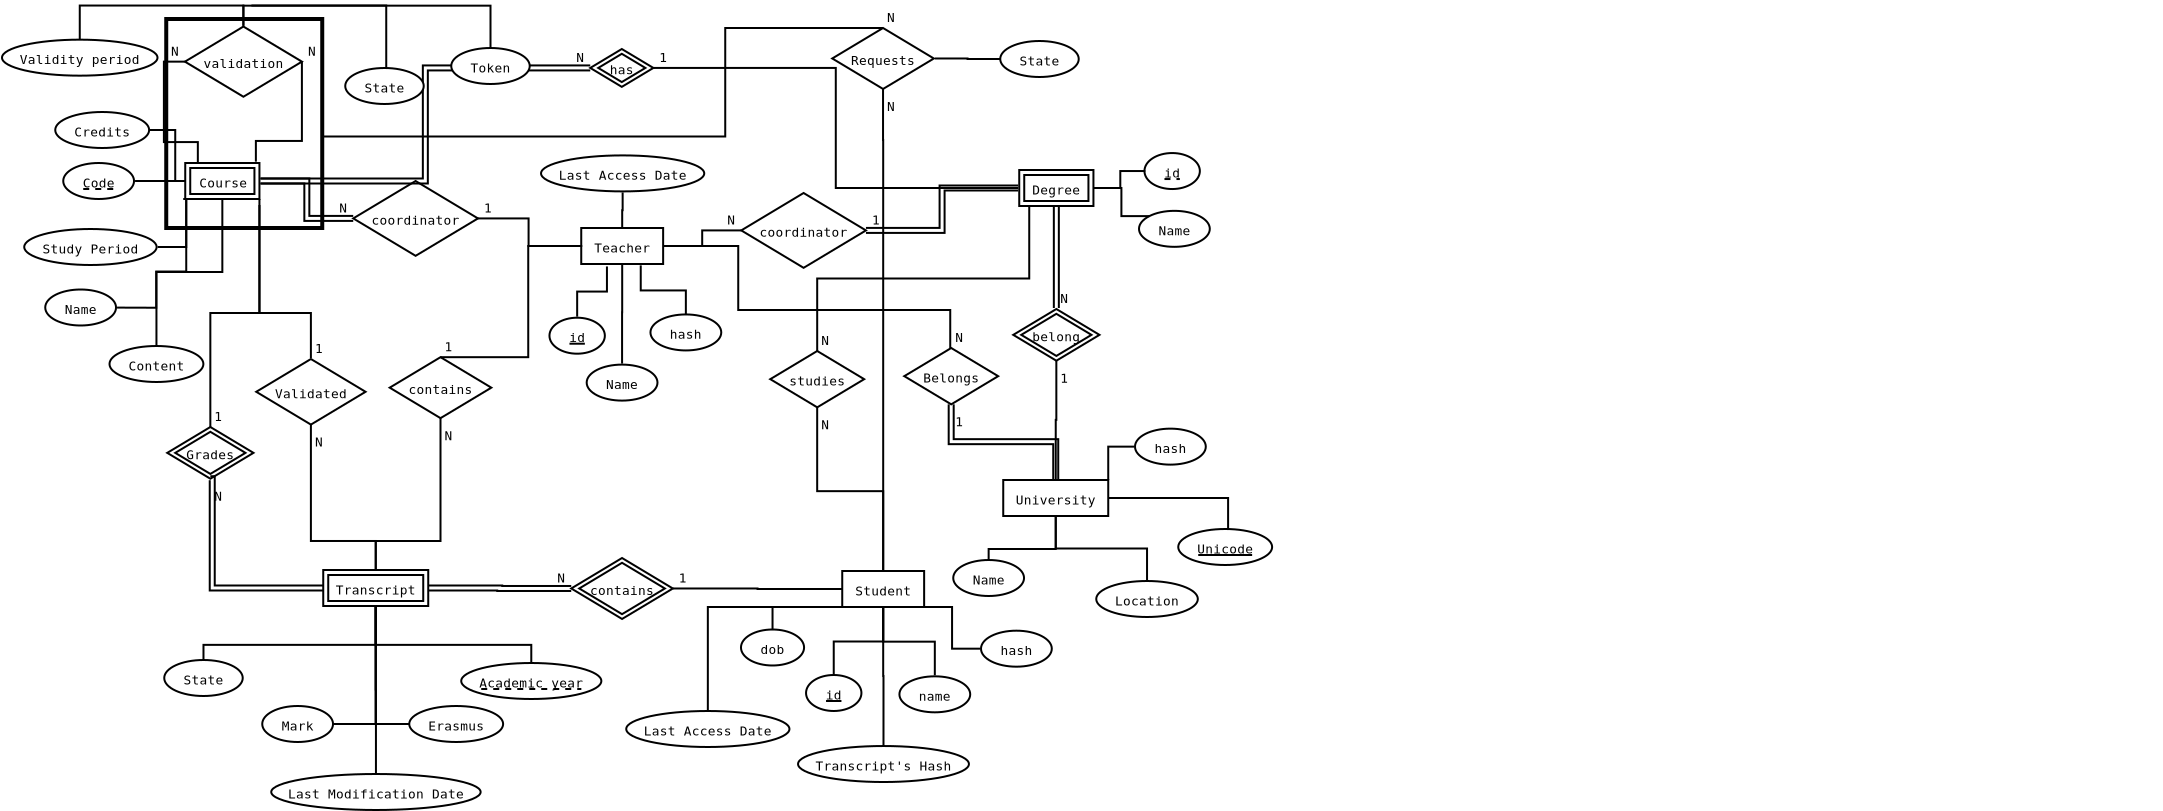 <?xml version="1.0" encoding="UTF-8"?>
<dia:diagram xmlns:dia="http://www.lysator.liu.se/~alla/dia/">
  <dia:layer name="Fondo" visible="true" active="true">
    <dia:object type="ER - Entity" version="0" id="O0">
      <dia:attribute name="obj_pos">
        <dia:point val="8.85,7.5"/>
      </dia:attribute>
      <dia:attribute name="obj_bb">
        <dia:rectangle val="8.8,7.45;12.61,9.35"/>
      </dia:attribute>
      <dia:attribute name="elem_corner">
        <dia:point val="8.85,7.5"/>
      </dia:attribute>
      <dia:attribute name="elem_width">
        <dia:real val="3.71"/>
      </dia:attribute>
      <dia:attribute name="elem_height">
        <dia:real val="1.8"/>
      </dia:attribute>
      <dia:attribute name="border_width">
        <dia:real val="0.1"/>
      </dia:attribute>
      <dia:attribute name="border_color">
        <dia:color val="#000000"/>
      </dia:attribute>
      <dia:attribute name="inner_color">
        <dia:color val="#ffffff"/>
      </dia:attribute>
      <dia:attribute name="name">
        <dia:string>#Course#</dia:string>
      </dia:attribute>
      <dia:attribute name="weak">
        <dia:boolean val="true"/>
      </dia:attribute>
      <dia:attribute name="associative">
        <dia:boolean val="false"/>
      </dia:attribute>
      <dia:attribute name="font">
        <dia:font family="monospace" style="0" name="Courier"/>
      </dia:attribute>
      <dia:attribute name="font_height">
        <dia:real val="0.8"/>
      </dia:attribute>
    </dia:object>
    <dia:object type="ER - Entity" version="0" id="O1">
      <dia:attribute name="obj_pos">
        <dia:point val="28.65,10.75"/>
      </dia:attribute>
      <dia:attribute name="obj_bb">
        <dia:rectangle val="28.6,10.7;32.795,12.6"/>
      </dia:attribute>
      <dia:attribute name="elem_corner">
        <dia:point val="28.65,10.75"/>
      </dia:attribute>
      <dia:attribute name="elem_width">
        <dia:real val="4.095"/>
      </dia:attribute>
      <dia:attribute name="elem_height">
        <dia:real val="1.8"/>
      </dia:attribute>
      <dia:attribute name="border_width">
        <dia:real val="0.1"/>
      </dia:attribute>
      <dia:attribute name="border_color">
        <dia:color val="#000000"/>
      </dia:attribute>
      <dia:attribute name="inner_color">
        <dia:color val="#ffffff"/>
      </dia:attribute>
      <dia:attribute name="name">
        <dia:string>#Teacher#</dia:string>
      </dia:attribute>
      <dia:attribute name="weak">
        <dia:boolean val="false"/>
      </dia:attribute>
      <dia:attribute name="associative">
        <dia:boolean val="false"/>
      </dia:attribute>
      <dia:attribute name="font">
        <dia:font family="monospace" style="0" name="Courier"/>
      </dia:attribute>
      <dia:attribute name="font_height">
        <dia:real val="0.8"/>
      </dia:attribute>
    </dia:object>
    <dia:object type="ER - Entity" version="0" id="O2">
      <dia:attribute name="obj_pos">
        <dia:point val="50.55,7.85"/>
      </dia:attribute>
      <dia:attribute name="obj_bb">
        <dia:rectangle val="50.5,7.8;54.31,9.7"/>
      </dia:attribute>
      <dia:attribute name="elem_corner">
        <dia:point val="50.55,7.85"/>
      </dia:attribute>
      <dia:attribute name="elem_width">
        <dia:real val="3.71"/>
      </dia:attribute>
      <dia:attribute name="elem_height">
        <dia:real val="1.8"/>
      </dia:attribute>
      <dia:attribute name="border_width">
        <dia:real val="0.1"/>
      </dia:attribute>
      <dia:attribute name="border_color">
        <dia:color val="#000000"/>
      </dia:attribute>
      <dia:attribute name="inner_color">
        <dia:color val="#ffffff"/>
      </dia:attribute>
      <dia:attribute name="name">
        <dia:string>#Degree#</dia:string>
      </dia:attribute>
      <dia:attribute name="weak">
        <dia:boolean val="true"/>
      </dia:attribute>
      <dia:attribute name="associative">
        <dia:boolean val="false"/>
      </dia:attribute>
      <dia:attribute name="font">
        <dia:font family="monospace" style="0" name="Courier"/>
      </dia:attribute>
      <dia:attribute name="font_height">
        <dia:real val="0.8"/>
      </dia:attribute>
    </dia:object>
    <dia:object type="ER - Entity" version="0" id="O3">
      <dia:attribute name="obj_pos">
        <dia:point val="49.75,23.35"/>
      </dia:attribute>
      <dia:attribute name="obj_bb">
        <dia:rectangle val="49.7,23.3;55.05,25.2"/>
      </dia:attribute>
      <dia:attribute name="elem_corner">
        <dia:point val="49.75,23.35"/>
      </dia:attribute>
      <dia:attribute name="elem_width">
        <dia:real val="5.25"/>
      </dia:attribute>
      <dia:attribute name="elem_height">
        <dia:real val="1.8"/>
      </dia:attribute>
      <dia:attribute name="border_width">
        <dia:real val="0.1"/>
      </dia:attribute>
      <dia:attribute name="border_color">
        <dia:color val="#000000"/>
      </dia:attribute>
      <dia:attribute name="inner_color">
        <dia:color val="#ffffff"/>
      </dia:attribute>
      <dia:attribute name="name">
        <dia:string>#University#</dia:string>
      </dia:attribute>
      <dia:attribute name="weak">
        <dia:boolean val="false"/>
      </dia:attribute>
      <dia:attribute name="associative">
        <dia:boolean val="false"/>
      </dia:attribute>
      <dia:attribute name="font">
        <dia:font family="monospace" style="0" name="Courier"/>
      </dia:attribute>
      <dia:attribute name="font_height">
        <dia:real val="0.8"/>
      </dia:attribute>
    </dia:object>
    <dia:object type="ER - Entity" version="0" id="O4">
      <dia:attribute name="obj_pos">
        <dia:point val="41.7,27.9"/>
      </dia:attribute>
      <dia:attribute name="obj_bb">
        <dia:rectangle val="41.65,27.85;45.845,29.75"/>
      </dia:attribute>
      <dia:attribute name="elem_corner">
        <dia:point val="41.7,27.9"/>
      </dia:attribute>
      <dia:attribute name="elem_width">
        <dia:real val="4.095"/>
      </dia:attribute>
      <dia:attribute name="elem_height">
        <dia:real val="1.8"/>
      </dia:attribute>
      <dia:attribute name="border_width">
        <dia:real val="0.1"/>
      </dia:attribute>
      <dia:attribute name="border_color">
        <dia:color val="#000000"/>
      </dia:attribute>
      <dia:attribute name="inner_color">
        <dia:color val="#ffffff"/>
      </dia:attribute>
      <dia:attribute name="name">
        <dia:string>#Student#</dia:string>
      </dia:attribute>
      <dia:attribute name="weak">
        <dia:boolean val="false"/>
      </dia:attribute>
      <dia:attribute name="associative">
        <dia:boolean val="false"/>
      </dia:attribute>
      <dia:attribute name="font">
        <dia:font family="monospace" style="0" name="Courier"/>
      </dia:attribute>
      <dia:attribute name="font_height">
        <dia:real val="0.8"/>
      </dia:attribute>
    </dia:object>
    <dia:object type="ER - Attribute" version="0" id="O5">
      <dia:attribute name="obj_pos">
        <dia:point val="2.75,7.5"/>
      </dia:attribute>
      <dia:attribute name="obj_bb">
        <dia:rectangle val="2.7,7.45;6.34,9.35"/>
      </dia:attribute>
      <dia:attribute name="elem_corner">
        <dia:point val="2.75,7.5"/>
      </dia:attribute>
      <dia:attribute name="elem_width">
        <dia:real val="3.54"/>
      </dia:attribute>
      <dia:attribute name="elem_height">
        <dia:real val="1.8"/>
      </dia:attribute>
      <dia:attribute name="border_width">
        <dia:real val="0.1"/>
      </dia:attribute>
      <dia:attribute name="border_color">
        <dia:color val="#000000"/>
      </dia:attribute>
      <dia:attribute name="inner_color">
        <dia:color val="#ffffff"/>
      </dia:attribute>
      <dia:attribute name="name">
        <dia:string>#Code#</dia:string>
      </dia:attribute>
      <dia:attribute name="key">
        <dia:boolean val="true"/>
      </dia:attribute>
      <dia:attribute name="weak_key">
        <dia:boolean val="true"/>
      </dia:attribute>
      <dia:attribute name="derived">
        <dia:boolean val="false"/>
      </dia:attribute>
      <dia:attribute name="multivalued">
        <dia:boolean val="false"/>
      </dia:attribute>
      <dia:attribute name="font">
        <dia:font family="monospace" style="0" name="Courier"/>
      </dia:attribute>
      <dia:attribute name="font_height">
        <dia:real val="0.8"/>
      </dia:attribute>
    </dia:object>
    <dia:object type="ER - Attribute" version="0" id="O6">
      <dia:attribute name="obj_pos">
        <dia:point val="2.35,4.95"/>
      </dia:attribute>
      <dia:attribute name="obj_bb">
        <dia:rectangle val="2.3,4.9;7.095,6.8"/>
      </dia:attribute>
      <dia:attribute name="elem_corner">
        <dia:point val="2.35,4.95"/>
      </dia:attribute>
      <dia:attribute name="elem_width">
        <dia:real val="4.695"/>
      </dia:attribute>
      <dia:attribute name="elem_height">
        <dia:real val="1.8"/>
      </dia:attribute>
      <dia:attribute name="border_width">
        <dia:real val="0.1"/>
      </dia:attribute>
      <dia:attribute name="border_color">
        <dia:color val="#000000"/>
      </dia:attribute>
      <dia:attribute name="inner_color">
        <dia:color val="#ffffff"/>
      </dia:attribute>
      <dia:attribute name="name">
        <dia:string>#Credits#</dia:string>
      </dia:attribute>
      <dia:attribute name="key">
        <dia:boolean val="false"/>
      </dia:attribute>
      <dia:attribute name="weak_key">
        <dia:boolean val="false"/>
      </dia:attribute>
      <dia:attribute name="derived">
        <dia:boolean val="false"/>
      </dia:attribute>
      <dia:attribute name="multivalued">
        <dia:boolean val="false"/>
      </dia:attribute>
      <dia:attribute name="font">
        <dia:font family="monospace" style="0" name="Courier"/>
      </dia:attribute>
      <dia:attribute name="font_height">
        <dia:real val="0.8"/>
      </dia:attribute>
    </dia:object>
    <dia:object type="ER - Attribute" version="0" id="O7">
      <dia:attribute name="obj_pos">
        <dia:point val="0.8,10.8"/>
      </dia:attribute>
      <dia:attribute name="obj_bb">
        <dia:rectangle val="0.75,10.75;7.47,12.65"/>
      </dia:attribute>
      <dia:attribute name="elem_corner">
        <dia:point val="0.8,10.8"/>
      </dia:attribute>
      <dia:attribute name="elem_width">
        <dia:real val="6.62"/>
      </dia:attribute>
      <dia:attribute name="elem_height">
        <dia:real val="1.8"/>
      </dia:attribute>
      <dia:attribute name="border_width">
        <dia:real val="0.1"/>
      </dia:attribute>
      <dia:attribute name="border_color">
        <dia:color val="#000000"/>
      </dia:attribute>
      <dia:attribute name="inner_color">
        <dia:color val="#ffffff"/>
      </dia:attribute>
      <dia:attribute name="name">
        <dia:string>#Study Period#</dia:string>
      </dia:attribute>
      <dia:attribute name="key">
        <dia:boolean val="false"/>
      </dia:attribute>
      <dia:attribute name="weak_key">
        <dia:boolean val="false"/>
      </dia:attribute>
      <dia:attribute name="derived">
        <dia:boolean val="false"/>
      </dia:attribute>
      <dia:attribute name="multivalued">
        <dia:boolean val="false"/>
      </dia:attribute>
      <dia:attribute name="font">
        <dia:font family="monospace" style="0" name="Courier"/>
      </dia:attribute>
      <dia:attribute name="font_height">
        <dia:real val="0.8"/>
      </dia:attribute>
    </dia:object>
    <dia:object type="ER - Relationship" version="0" id="O8">
      <dia:attribute name="obj_pos">
        <dia:point val="29.1,1.8"/>
      </dia:attribute>
      <dia:attribute name="obj_bb">
        <dia:rectangle val="28.365,1.75;32.99,3.743"/>
      </dia:attribute>
      <dia:attribute name="elem_corner">
        <dia:point val="29.1,1.8"/>
      </dia:attribute>
      <dia:attribute name="elem_width">
        <dia:real val="3.155"/>
      </dia:attribute>
      <dia:attribute name="elem_height">
        <dia:real val="1.893"/>
      </dia:attribute>
      <dia:attribute name="border_width">
        <dia:real val="0.1"/>
      </dia:attribute>
      <dia:attribute name="border_color">
        <dia:color val="#000000"/>
      </dia:attribute>
      <dia:attribute name="inner_color">
        <dia:color val="#ffffff"/>
      </dia:attribute>
      <dia:attribute name="name">
        <dia:string>#has#</dia:string>
      </dia:attribute>
      <dia:attribute name="left_card">
        <dia:string>#N#</dia:string>
      </dia:attribute>
      <dia:attribute name="right_card">
        <dia:string>#1#</dia:string>
      </dia:attribute>
      <dia:attribute name="identifying">
        <dia:boolean val="true"/>
      </dia:attribute>
      <dia:attribute name="rotated">
        <dia:boolean val="false"/>
      </dia:attribute>
      <dia:attribute name="font">
        <dia:font family="monospace" style="0" name="Courier"/>
      </dia:attribute>
      <dia:attribute name="font_height">
        <dia:real val="0.8"/>
      </dia:attribute>
    </dia:object>
    <dia:object type="ER - Relationship" version="0" id="O9">
      <dia:attribute name="obj_pos">
        <dia:point val="17.25,8.4"/>
      </dia:attribute>
      <dia:attribute name="obj_bb">
        <dia:rectangle val="16.515,8.35;24.22,12.191"/>
      </dia:attribute>
      <dia:attribute name="elem_corner">
        <dia:point val="17.25,8.4"/>
      </dia:attribute>
      <dia:attribute name="elem_width">
        <dia:real val="6.235"/>
      </dia:attribute>
      <dia:attribute name="elem_height">
        <dia:real val="3.741"/>
      </dia:attribute>
      <dia:attribute name="border_width">
        <dia:real val="0.1"/>
      </dia:attribute>
      <dia:attribute name="border_color">
        <dia:color val="#000000"/>
      </dia:attribute>
      <dia:attribute name="inner_color">
        <dia:color val="#ffffff"/>
      </dia:attribute>
      <dia:attribute name="name">
        <dia:string>#coordinator#</dia:string>
      </dia:attribute>
      <dia:attribute name="left_card">
        <dia:string>#N#</dia:string>
      </dia:attribute>
      <dia:attribute name="right_card">
        <dia:string>#1#</dia:string>
      </dia:attribute>
      <dia:attribute name="identifying">
        <dia:boolean val="false"/>
      </dia:attribute>
      <dia:attribute name="rotated">
        <dia:boolean val="false"/>
      </dia:attribute>
      <dia:attribute name="font">
        <dia:font family="monospace" style="0" name="Courier"/>
      </dia:attribute>
      <dia:attribute name="font_height">
        <dia:real val="0.8"/>
      </dia:attribute>
    </dia:object>
    <dia:object type="ER - Relationship" version="0" id="O10">
      <dia:attribute name="obj_pos">
        <dia:point val="36.65,9"/>
      </dia:attribute>
      <dia:attribute name="obj_bb">
        <dia:rectangle val="35.915,8.95;43.62,12.791"/>
      </dia:attribute>
      <dia:attribute name="elem_corner">
        <dia:point val="36.65,9"/>
      </dia:attribute>
      <dia:attribute name="elem_width">
        <dia:real val="6.235"/>
      </dia:attribute>
      <dia:attribute name="elem_height">
        <dia:real val="3.741"/>
      </dia:attribute>
      <dia:attribute name="border_width">
        <dia:real val="0.1"/>
      </dia:attribute>
      <dia:attribute name="border_color">
        <dia:color val="#000000"/>
      </dia:attribute>
      <dia:attribute name="inner_color">
        <dia:color val="#ffffff"/>
      </dia:attribute>
      <dia:attribute name="name">
        <dia:string>#coordinator#</dia:string>
      </dia:attribute>
      <dia:attribute name="left_card">
        <dia:string>#N#</dia:string>
      </dia:attribute>
      <dia:attribute name="right_card">
        <dia:string>#1#</dia:string>
      </dia:attribute>
      <dia:attribute name="identifying">
        <dia:boolean val="false"/>
      </dia:attribute>
      <dia:attribute name="rotated">
        <dia:boolean val="false"/>
      </dia:attribute>
      <dia:attribute name="font">
        <dia:font family="monospace" style="0" name="Courier"/>
      </dia:attribute>
      <dia:attribute name="font_height">
        <dia:real val="0.8"/>
      </dia:attribute>
    </dia:object>
    <dia:object type="ER - Attribute" version="0" id="O11">
      <dia:attribute name="obj_pos">
        <dia:point val="12.7,34.65"/>
      </dia:attribute>
      <dia:attribute name="obj_bb">
        <dia:rectangle val="12.65,34.6;16.29,36.5"/>
      </dia:attribute>
      <dia:attribute name="elem_corner">
        <dia:point val="12.7,34.65"/>
      </dia:attribute>
      <dia:attribute name="elem_width">
        <dia:real val="3.54"/>
      </dia:attribute>
      <dia:attribute name="elem_height">
        <dia:real val="1.8"/>
      </dia:attribute>
      <dia:attribute name="border_width">
        <dia:real val="0.1"/>
      </dia:attribute>
      <dia:attribute name="border_color">
        <dia:color val="#000000"/>
      </dia:attribute>
      <dia:attribute name="inner_color">
        <dia:color val="#ffffff"/>
      </dia:attribute>
      <dia:attribute name="name">
        <dia:string>#Mark#</dia:string>
      </dia:attribute>
      <dia:attribute name="key">
        <dia:boolean val="false"/>
      </dia:attribute>
      <dia:attribute name="weak_key">
        <dia:boolean val="false"/>
      </dia:attribute>
      <dia:attribute name="derived">
        <dia:boolean val="false"/>
      </dia:attribute>
      <dia:attribute name="multivalued">
        <dia:boolean val="false"/>
      </dia:attribute>
      <dia:attribute name="font">
        <dia:font family="monospace" style="0" name="Courier"/>
      </dia:attribute>
      <dia:attribute name="font_height">
        <dia:real val="0.8"/>
      </dia:attribute>
    </dia:object>
    <dia:object type="ER - Entity" version="0" id="O12">
      <dia:attribute name="obj_pos">
        <dia:point val="15.75,27.85"/>
      </dia:attribute>
      <dia:attribute name="obj_bb">
        <dia:rectangle val="15.7,27.8;21.05,29.7"/>
      </dia:attribute>
      <dia:attribute name="elem_corner">
        <dia:point val="15.75,27.85"/>
      </dia:attribute>
      <dia:attribute name="elem_width">
        <dia:real val="5.25"/>
      </dia:attribute>
      <dia:attribute name="elem_height">
        <dia:real val="1.8"/>
      </dia:attribute>
      <dia:attribute name="border_width">
        <dia:real val="0.1"/>
      </dia:attribute>
      <dia:attribute name="border_color">
        <dia:color val="#000000"/>
      </dia:attribute>
      <dia:attribute name="inner_color">
        <dia:color val="#ffffff"/>
      </dia:attribute>
      <dia:attribute name="name">
        <dia:string>#Transcript#</dia:string>
      </dia:attribute>
      <dia:attribute name="weak">
        <dia:boolean val="true"/>
      </dia:attribute>
      <dia:attribute name="associative">
        <dia:boolean val="false"/>
      </dia:attribute>
      <dia:attribute name="font">
        <dia:font family="monospace" style="0" name="Courier"/>
      </dia:attribute>
      <dia:attribute name="font_height">
        <dia:real val="0.8"/>
      </dia:attribute>
    </dia:object>
    <dia:object type="ER - Attribute" version="0" id="O13">
      <dia:attribute name="obj_pos">
        <dia:point val="7.8,32.35"/>
      </dia:attribute>
      <dia:attribute name="obj_bb">
        <dia:rectangle val="7.75,32.3;11.775,34.2"/>
      </dia:attribute>
      <dia:attribute name="elem_corner">
        <dia:point val="7.8,32.35"/>
      </dia:attribute>
      <dia:attribute name="elem_width">
        <dia:real val="3.925"/>
      </dia:attribute>
      <dia:attribute name="elem_height">
        <dia:real val="1.8"/>
      </dia:attribute>
      <dia:attribute name="border_width">
        <dia:real val="0.1"/>
      </dia:attribute>
      <dia:attribute name="border_color">
        <dia:color val="#000000"/>
      </dia:attribute>
      <dia:attribute name="inner_color">
        <dia:color val="#ffffff"/>
      </dia:attribute>
      <dia:attribute name="name">
        <dia:string>#State#</dia:string>
      </dia:attribute>
      <dia:attribute name="key">
        <dia:boolean val="false"/>
      </dia:attribute>
      <dia:attribute name="weak_key">
        <dia:boolean val="false"/>
      </dia:attribute>
      <dia:attribute name="derived">
        <dia:boolean val="false"/>
      </dia:attribute>
      <dia:attribute name="multivalued">
        <dia:boolean val="false"/>
      </dia:attribute>
      <dia:attribute name="font">
        <dia:font family="monospace" style="0" name="Courier"/>
      </dia:attribute>
      <dia:attribute name="font_height">
        <dia:real val="0.8"/>
      </dia:attribute>
    </dia:object>
    <dia:object type="ER - Attribute" version="0" id="O14">
      <dia:attribute name="obj_pos">
        <dia:point val="22.65,32.5"/>
      </dia:attribute>
      <dia:attribute name="obj_bb">
        <dia:rectangle val="22.6,32.45;29.705,34.35"/>
      </dia:attribute>
      <dia:attribute name="elem_corner">
        <dia:point val="22.65,32.5"/>
      </dia:attribute>
      <dia:attribute name="elem_width">
        <dia:real val="7.005"/>
      </dia:attribute>
      <dia:attribute name="elem_height">
        <dia:real val="1.8"/>
      </dia:attribute>
      <dia:attribute name="border_width">
        <dia:real val="0.1"/>
      </dia:attribute>
      <dia:attribute name="border_color">
        <dia:color val="#000000"/>
      </dia:attribute>
      <dia:attribute name="inner_color">
        <dia:color val="#ffffff"/>
      </dia:attribute>
      <dia:attribute name="name">
        <dia:string>#Academic year#</dia:string>
      </dia:attribute>
      <dia:attribute name="key">
        <dia:boolean val="false"/>
      </dia:attribute>
      <dia:attribute name="weak_key">
        <dia:boolean val="true"/>
      </dia:attribute>
      <dia:attribute name="derived">
        <dia:boolean val="false"/>
      </dia:attribute>
      <dia:attribute name="multivalued">
        <dia:boolean val="false"/>
      </dia:attribute>
      <dia:attribute name="font">
        <dia:font family="monospace" style="0" name="Courier"/>
      </dia:attribute>
      <dia:attribute name="font_height">
        <dia:real val="0.8"/>
      </dia:attribute>
    </dia:object>
    <dia:object type="ER - Attribute" version="0" id="O15">
      <dia:attribute name="obj_pos">
        <dia:point val="39.49,36.651"/>
      </dia:attribute>
      <dia:attribute name="obj_bb">
        <dia:rectangle val="39.44,36.601;48.085,38.501"/>
      </dia:attribute>
      <dia:attribute name="elem_corner">
        <dia:point val="39.49,36.651"/>
      </dia:attribute>
      <dia:attribute name="elem_width">
        <dia:real val="8.545"/>
      </dia:attribute>
      <dia:attribute name="elem_height">
        <dia:real val="1.8"/>
      </dia:attribute>
      <dia:attribute name="border_width">
        <dia:real val="0.1"/>
      </dia:attribute>
      <dia:attribute name="border_color">
        <dia:color val="#000000"/>
      </dia:attribute>
      <dia:attribute name="inner_color">
        <dia:color val="#ffffff"/>
      </dia:attribute>
      <dia:attribute name="name">
        <dia:string>#Transcript's Hash#</dia:string>
      </dia:attribute>
      <dia:attribute name="key">
        <dia:boolean val="false"/>
      </dia:attribute>
      <dia:attribute name="weak_key">
        <dia:boolean val="false"/>
      </dia:attribute>
      <dia:attribute name="derived">
        <dia:boolean val="false"/>
      </dia:attribute>
      <dia:attribute name="multivalued">
        <dia:boolean val="false"/>
      </dia:attribute>
      <dia:attribute name="font">
        <dia:font family="monospace" style="0" name="Courier"/>
      </dia:attribute>
      <dia:attribute name="font_height">
        <dia:real val="0.8"/>
      </dia:attribute>
    </dia:object>
    <dia:object type="ER - Participation" version="1" id="O16">
      <dia:attribute name="obj_pos">
        <dia:point val="12.611,8.4"/>
      </dia:attribute>
      <dia:attribute name="obj_bb">
        <dia:rectangle val="12.435,8.225;17.425,10.445"/>
      </dia:attribute>
      <dia:attribute name="orth_points">
        <dia:point val="12.611,8.4"/>
        <dia:point val="14.93,8.4"/>
        <dia:point val="14.93,10.271"/>
        <dia:point val="17.25,10.271"/>
      </dia:attribute>
      <dia:attribute name="orth_orient">
        <dia:enum val="0"/>
        <dia:enum val="1"/>
        <dia:enum val="0"/>
      </dia:attribute>
      <dia:attribute name="autorouting">
        <dia:boolean val="true"/>
      </dia:attribute>
      <dia:attribute name="total">
        <dia:boolean val="true"/>
      </dia:attribute>
      <dia:connections>
        <dia:connection handle="0" to="O0" connection="8"/>
        <dia:connection handle="1" to="O9" connection="0"/>
      </dia:connections>
    </dia:object>
    <dia:object type="ER - Participation" version="1" id="O17">
      <dia:attribute name="obj_pos">
        <dia:point val="28.6,11.65"/>
      </dia:attribute>
      <dia:attribute name="obj_bb">
        <dia:rectangle val="23.385,10.22;28.65,11.7"/>
      </dia:attribute>
      <dia:attribute name="orth_points">
        <dia:point val="28.6,11.65"/>
        <dia:point val="26.017,11.65"/>
        <dia:point val="26.017,10.271"/>
        <dia:point val="23.435,10.271"/>
      </dia:attribute>
      <dia:attribute name="orth_orient">
        <dia:enum val="0"/>
        <dia:enum val="1"/>
        <dia:enum val="0"/>
      </dia:attribute>
      <dia:attribute name="autorouting">
        <dia:boolean val="false"/>
      </dia:attribute>
      <dia:attribute name="total">
        <dia:boolean val="false"/>
      </dia:attribute>
      <dia:connections>
        <dia:connection handle="0" to="O1" connection="3"/>
        <dia:connection handle="1" to="O9" connection="4"/>
      </dia:connections>
    </dia:object>
    <dia:object type="ER - Participation" version="1" id="O18">
      <dia:attribute name="obj_pos">
        <dia:point val="42.885,10.87"/>
      </dia:attribute>
      <dia:attribute name="obj_bb">
        <dia:rectangle val="42.71,8.575;50.675,11.046"/>
      </dia:attribute>
      <dia:attribute name="orth_points">
        <dia:point val="42.885,10.87"/>
        <dia:point val="46.692,10.87"/>
        <dia:point val="46.692,8.75"/>
        <dia:point val="50.499,8.75"/>
      </dia:attribute>
      <dia:attribute name="orth_orient">
        <dia:enum val="0"/>
        <dia:enum val="1"/>
        <dia:enum val="0"/>
      </dia:attribute>
      <dia:attribute name="autorouting">
        <dia:boolean val="true"/>
      </dia:attribute>
      <dia:attribute name="total">
        <dia:boolean val="true"/>
      </dia:attribute>
      <dia:connections>
        <dia:connection handle="0" to="O10" connection="4"/>
        <dia:connection handle="1" to="O2" connection="8"/>
      </dia:connections>
    </dia:object>
    <dia:object type="ER - Participation" version="1" id="O19">
      <dia:attribute name="obj_pos">
        <dia:point val="36.65,10.87"/>
      </dia:attribute>
      <dia:attribute name="obj_bb">
        <dia:rectangle val="32.695,10.82;36.7,11.7"/>
      </dia:attribute>
      <dia:attribute name="orth_points">
        <dia:point val="36.65,10.87"/>
        <dia:point val="34.697,10.87"/>
        <dia:point val="34.697,11.65"/>
        <dia:point val="32.745,11.65"/>
      </dia:attribute>
      <dia:attribute name="orth_orient">
        <dia:enum val="0"/>
        <dia:enum val="1"/>
        <dia:enum val="0"/>
      </dia:attribute>
      <dia:attribute name="autorouting">
        <dia:boolean val="true"/>
      </dia:attribute>
      <dia:attribute name="total">
        <dia:boolean val="false"/>
      </dia:attribute>
      <dia:connections>
        <dia:connection handle="0" to="O10" connection="0"/>
        <dia:connection handle="1" to="O1" connection="4"/>
      </dia:connections>
    </dia:object>
    <dia:object type="ER - Relationship" version="0" id="O20">
      <dia:attribute name="obj_pos">
        <dia:point val="19.073,17.209"/>
      </dia:attribute>
      <dia:attribute name="obj_bb">
        <dia:rectangle val="19.023,16.059;24.203,21.407"/>
      </dia:attribute>
      <dia:attribute name="elem_corner">
        <dia:point val="19.073,17.209"/>
      </dia:attribute>
      <dia:attribute name="elem_width">
        <dia:real val="5.08"/>
      </dia:attribute>
      <dia:attribute name="elem_height">
        <dia:real val="3.048"/>
      </dia:attribute>
      <dia:attribute name="border_width">
        <dia:real val="0.1"/>
      </dia:attribute>
      <dia:attribute name="border_color">
        <dia:color val="#000000"/>
      </dia:attribute>
      <dia:attribute name="inner_color">
        <dia:color val="#ffffff"/>
      </dia:attribute>
      <dia:attribute name="name">
        <dia:string>#contains#</dia:string>
      </dia:attribute>
      <dia:attribute name="left_card">
        <dia:string>#1#</dia:string>
      </dia:attribute>
      <dia:attribute name="right_card">
        <dia:string>#N#</dia:string>
      </dia:attribute>
      <dia:attribute name="identifying">
        <dia:boolean val="false"/>
      </dia:attribute>
      <dia:attribute name="rotated">
        <dia:boolean val="true"/>
      </dia:attribute>
      <dia:attribute name="font">
        <dia:font family="monospace" style="0" name="Courier"/>
      </dia:attribute>
      <dia:attribute name="font_height">
        <dia:real val="0.8"/>
      </dia:attribute>
    </dia:object>
    <dia:object type="ER - Relationship" version="0" id="O21">
      <dia:attribute name="obj_pos">
        <dia:point val="28.15,27.25"/>
      </dia:attribute>
      <dia:attribute name="obj_bb">
        <dia:rectangle val="27.415,27.2;33.965,30.348"/>
      </dia:attribute>
      <dia:attribute name="elem_corner">
        <dia:point val="28.15,27.25"/>
      </dia:attribute>
      <dia:attribute name="elem_width">
        <dia:real val="5.08"/>
      </dia:attribute>
      <dia:attribute name="elem_height">
        <dia:real val="3.048"/>
      </dia:attribute>
      <dia:attribute name="border_width">
        <dia:real val="0.1"/>
      </dia:attribute>
      <dia:attribute name="border_color">
        <dia:color val="#000000"/>
      </dia:attribute>
      <dia:attribute name="inner_color">
        <dia:color val="#ffffff"/>
      </dia:attribute>
      <dia:attribute name="name">
        <dia:string>#contains#</dia:string>
      </dia:attribute>
      <dia:attribute name="left_card">
        <dia:string>#N#</dia:string>
      </dia:attribute>
      <dia:attribute name="right_card">
        <dia:string>#1#</dia:string>
      </dia:attribute>
      <dia:attribute name="identifying">
        <dia:boolean val="true"/>
      </dia:attribute>
      <dia:attribute name="rotated">
        <dia:boolean val="false"/>
      </dia:attribute>
      <dia:attribute name="font">
        <dia:font family="monospace" style="0" name="Courier"/>
      </dia:attribute>
      <dia:attribute name="font_height">
        <dia:real val="0.8"/>
      </dia:attribute>
    </dia:object>
    <dia:object type="ER - Relationship" version="0" id="O22">
      <dia:attribute name="obj_pos">
        <dia:point val="50.25,14.8"/>
      </dia:attribute>
      <dia:attribute name="obj_bb">
        <dia:rectangle val="50.2,13.65;54.61,18.536"/>
      </dia:attribute>
      <dia:attribute name="elem_corner">
        <dia:point val="50.25,14.8"/>
      </dia:attribute>
      <dia:attribute name="elem_width">
        <dia:real val="4.31"/>
      </dia:attribute>
      <dia:attribute name="elem_height">
        <dia:real val="2.586"/>
      </dia:attribute>
      <dia:attribute name="border_width">
        <dia:real val="0.1"/>
      </dia:attribute>
      <dia:attribute name="border_color">
        <dia:color val="#000000"/>
      </dia:attribute>
      <dia:attribute name="inner_color">
        <dia:color val="#ffffff"/>
      </dia:attribute>
      <dia:attribute name="name">
        <dia:string>#belong#</dia:string>
      </dia:attribute>
      <dia:attribute name="left_card">
        <dia:string>#N#</dia:string>
      </dia:attribute>
      <dia:attribute name="right_card">
        <dia:string>#1#</dia:string>
      </dia:attribute>
      <dia:attribute name="identifying">
        <dia:boolean val="true"/>
      </dia:attribute>
      <dia:attribute name="rotated">
        <dia:boolean val="true"/>
      </dia:attribute>
      <dia:attribute name="font">
        <dia:font family="monospace" style="0" name="Courier"/>
      </dia:attribute>
      <dia:attribute name="font_height">
        <dia:real val="0.8"/>
      </dia:attribute>
    </dia:object>
    <dia:object type="ER - Participation" version="1" id="O23">
      <dia:attribute name="obj_pos">
        <dia:point val="52.405,9.7"/>
      </dia:attribute>
      <dia:attribute name="obj_bb">
        <dia:rectangle val="52.23,9.525;52.58,14.926"/>
      </dia:attribute>
      <dia:attribute name="orth_points">
        <dia:point val="52.405,9.7"/>
        <dia:point val="52.405,9.875"/>
        <dia:point val="52.405,14.576"/>
        <dia:point val="52.405,14.751"/>
      </dia:attribute>
      <dia:attribute name="orth_orient">
        <dia:enum val="1"/>
        <dia:enum val="0"/>
        <dia:enum val="1"/>
      </dia:attribute>
      <dia:attribute name="autorouting">
        <dia:boolean val="true"/>
      </dia:attribute>
      <dia:attribute name="total">
        <dia:boolean val="true"/>
      </dia:attribute>
      <dia:connections>
        <dia:connection handle="0" to="O2" connection="8"/>
        <dia:connection handle="1" to="O22" connection="8"/>
      </dia:connections>
    </dia:object>
    <dia:object type="ER - Participation" version="1" id="O24">
      <dia:attribute name="obj_pos">
        <dia:point val="10.705,7.45"/>
      </dia:attribute>
      <dia:attribute name="obj_bb">
        <dia:rectangle val="10.53,2.571;29.275,7.625"/>
      </dia:attribute>
      <dia:attribute name="orth_points">
        <dia:point val="10.705,7.45"/>
        <dia:point val="10.705,5.098"/>
        <dia:point val="29.1,5.098"/>
        <dia:point val="29.1,2.747"/>
      </dia:attribute>
      <dia:attribute name="orth_orient">
        <dia:enum val="1"/>
        <dia:enum val="0"/>
        <dia:enum val="1"/>
      </dia:attribute>
      <dia:attribute name="autorouting">
        <dia:boolean val="true"/>
      </dia:attribute>
      <dia:attribute name="total">
        <dia:boolean val="true"/>
      </dia:attribute>
      <dia:connections>
        <dia:connection handle="0" to="O0" connection="8"/>
        <dia:connection handle="1" to="O8" connection="0"/>
      </dia:connections>
    </dia:object>
    <dia:object type="ER - Participation" version="1" id="O25">
      <dia:attribute name="obj_pos">
        <dia:point val="32.255,2.747"/>
      </dia:attribute>
      <dia:attribute name="obj_bb">
        <dia:rectangle val="32.205,2.696;52.455,7.85"/>
      </dia:attribute>
      <dia:attribute name="orth_points">
        <dia:point val="32.255,2.747"/>
        <dia:point val="32.255,5.273"/>
        <dia:point val="52.405,5.273"/>
        <dia:point val="52.405,7.8"/>
      </dia:attribute>
      <dia:attribute name="orth_orient">
        <dia:enum val="1"/>
        <dia:enum val="0"/>
        <dia:enum val="1"/>
      </dia:attribute>
      <dia:attribute name="autorouting">
        <dia:boolean val="true"/>
      </dia:attribute>
      <dia:attribute name="total">
        <dia:boolean val="false"/>
      </dia:attribute>
      <dia:connections>
        <dia:connection handle="0" to="O8" connection="4"/>
        <dia:connection handle="1" to="O2" connection="8"/>
      </dia:connections>
    </dia:object>
    <dia:object type="ER - Participation" version="1" id="O26">
      <dia:attribute name="obj_pos">
        <dia:point val="52.405,17.386"/>
      </dia:attribute>
      <dia:attribute name="obj_bb">
        <dia:rectangle val="52.325,17.336;52.455,23.349"/>
      </dia:attribute>
      <dia:attribute name="orth_points">
        <dia:point val="52.405,17.386"/>
        <dia:point val="52.405,20.343"/>
        <dia:point val="52.375,20.343"/>
        <dia:point val="52.375,23.299"/>
      </dia:attribute>
      <dia:attribute name="orth_orient">
        <dia:enum val="1"/>
        <dia:enum val="0"/>
        <dia:enum val="1"/>
      </dia:attribute>
      <dia:attribute name="autorouting">
        <dia:boolean val="true"/>
      </dia:attribute>
      <dia:attribute name="total">
        <dia:boolean val="false"/>
      </dia:attribute>
      <dia:connections>
        <dia:connection handle="0" to="O22" connection="6"/>
        <dia:connection handle="1" to="O3" connection="8"/>
      </dia:connections>
    </dia:object>
    <dia:object type="ER - Participation" version="1" id="O27">
      <dia:attribute name="obj_pos">
        <dia:point val="28.7,11.65"/>
      </dia:attribute>
      <dia:attribute name="obj_bb">
        <dia:rectangle val="21.563,11.6;28.75,17.259"/>
      </dia:attribute>
      <dia:attribute name="orth_points">
        <dia:point val="28.7,11.65"/>
        <dia:point val="26,11.65"/>
        <dia:point val="26,17.209"/>
        <dia:point val="21.613,17.209"/>
      </dia:attribute>
      <dia:attribute name="orth_orient">
        <dia:enum val="0"/>
        <dia:enum val="1"/>
        <dia:enum val="0"/>
      </dia:attribute>
      <dia:attribute name="autorouting">
        <dia:boolean val="false"/>
      </dia:attribute>
      <dia:attribute name="total">
        <dia:boolean val="false"/>
      </dia:attribute>
      <dia:connections>
        <dia:connection handle="0" to="O1" connection="3"/>
        <dia:connection handle="1" to="O20" connection="2"/>
      </dia:connections>
    </dia:object>
    <dia:object type="ER - Participation" version="1" id="O28">
      <dia:attribute name="obj_pos">
        <dia:point val="21.613,20.258"/>
      </dia:attribute>
      <dia:attribute name="obj_bb">
        <dia:rectangle val="18.325,20.207;21.663,27.852"/>
      </dia:attribute>
      <dia:attribute name="orth_points">
        <dia:point val="21.613,20.258"/>
        <dia:point val="21.613,26.4"/>
        <dia:point val="18.375,26.4"/>
        <dia:point val="18.375,27.802"/>
      </dia:attribute>
      <dia:attribute name="orth_orient">
        <dia:enum val="1"/>
        <dia:enum val="0"/>
        <dia:enum val="1"/>
      </dia:attribute>
      <dia:attribute name="autorouting">
        <dia:boolean val="false"/>
      </dia:attribute>
      <dia:attribute name="total">
        <dia:boolean val="false"/>
      </dia:attribute>
      <dia:connections>
        <dia:connection handle="0" to="O20" connection="6"/>
        <dia:connection handle="1" to="O12" connection="8"/>
      </dia:connections>
    </dia:object>
    <dia:object type="ER - Participation" version="1" id="O29">
      <dia:attribute name="obj_pos">
        <dia:point val="8.85,8.4"/>
      </dia:attribute>
      <dia:attribute name="obj_bb">
        <dia:rectangle val="6.29,8.35;8.9,8.45"/>
      </dia:attribute>
      <dia:attribute name="orth_points">
        <dia:point val="8.85,8.4"/>
        <dia:point val="8.8,8.4"/>
        <dia:point val="6.39,8.4"/>
        <dia:point val="6.34,8.4"/>
      </dia:attribute>
      <dia:attribute name="orth_orient">
        <dia:enum val="0"/>
        <dia:enum val="1"/>
        <dia:enum val="0"/>
      </dia:attribute>
      <dia:attribute name="autorouting">
        <dia:boolean val="true"/>
      </dia:attribute>
      <dia:attribute name="total">
        <dia:boolean val="false"/>
      </dia:attribute>
      <dia:connections>
        <dia:connection handle="0" to="O0" connection="3"/>
        <dia:connection handle="1" to="O5" connection="8"/>
      </dia:connections>
    </dia:object>
    <dia:object type="ER - Participation" version="1" id="O30">
      <dia:attribute name="obj_pos">
        <dia:point val="8.75,9.3"/>
      </dia:attribute>
      <dia:attribute name="obj_bb">
        <dia:rectangle val="7.42,9.25;8.95,11.75"/>
      </dia:attribute>
      <dia:attribute name="orth_points">
        <dia:point val="8.75,9.3"/>
        <dia:point val="8.9,9.3"/>
        <dia:point val="8.9,11.7"/>
        <dia:point val="7.47,11.7"/>
      </dia:attribute>
      <dia:attribute name="orth_orient">
        <dia:enum val="0"/>
        <dia:enum val="1"/>
        <dia:enum val="0"/>
      </dia:attribute>
      <dia:attribute name="autorouting">
        <dia:boolean val="false"/>
      </dia:attribute>
      <dia:attribute name="total">
        <dia:boolean val="false"/>
      </dia:attribute>
      <dia:connections>
        <dia:connection handle="0" to="O0" connection="5"/>
        <dia:connection handle="1" to="O7" connection="8"/>
      </dia:connections>
    </dia:object>
    <dia:object type="ER - Participation" version="1" id="O31">
      <dia:attribute name="obj_pos">
        <dia:point val="7.045,5.85"/>
      </dia:attribute>
      <dia:attribute name="obj_bb">
        <dia:rectangle val="6.995,5.8;8.85,8.45"/>
      </dia:attribute>
      <dia:attribute name="orth_points">
        <dia:point val="7.045,5.85"/>
        <dia:point val="8.35,5.85"/>
        <dia:point val="8.35,8.4"/>
        <dia:point val="8.8,8.4"/>
      </dia:attribute>
      <dia:attribute name="orth_orient">
        <dia:enum val="0"/>
        <dia:enum val="1"/>
        <dia:enum val="0"/>
      </dia:attribute>
      <dia:attribute name="autorouting">
        <dia:boolean val="false"/>
      </dia:attribute>
      <dia:attribute name="total">
        <dia:boolean val="false"/>
      </dia:attribute>
      <dia:connections>
        <dia:connection handle="0" to="O6" connection="4"/>
        <dia:connection handle="1" to="O0" connection="8"/>
      </dia:connections>
    </dia:object>
    <dia:object type="ER - Attribute" version="0" id="O32">
      <dia:attribute name="obj_pos">
        <dia:point val="5.063,16.65"/>
      </dia:attribute>
      <dia:attribute name="obj_bb">
        <dia:rectangle val="5.013,16.6;9.808,18.5"/>
      </dia:attribute>
      <dia:attribute name="elem_corner">
        <dia:point val="5.063,16.65"/>
      </dia:attribute>
      <dia:attribute name="elem_width">
        <dia:real val="4.695"/>
      </dia:attribute>
      <dia:attribute name="elem_height">
        <dia:real val="1.8"/>
      </dia:attribute>
      <dia:attribute name="border_width">
        <dia:real val="0.1"/>
      </dia:attribute>
      <dia:attribute name="border_color">
        <dia:color val="#000000"/>
      </dia:attribute>
      <dia:attribute name="inner_color">
        <dia:color val="#ffffff"/>
      </dia:attribute>
      <dia:attribute name="name">
        <dia:string>#Content#</dia:string>
      </dia:attribute>
      <dia:attribute name="key">
        <dia:boolean val="false"/>
      </dia:attribute>
      <dia:attribute name="weak_key">
        <dia:boolean val="false"/>
      </dia:attribute>
      <dia:attribute name="derived">
        <dia:boolean val="false"/>
      </dia:attribute>
      <dia:attribute name="multivalued">
        <dia:boolean val="false"/>
      </dia:attribute>
      <dia:attribute name="font">
        <dia:font family="monospace" style="0" name="Courier"/>
      </dia:attribute>
      <dia:attribute name="font_height">
        <dia:real val="0.8"/>
      </dia:attribute>
    </dia:object>
    <dia:object type="ER - Participation" version="1" id="O33">
      <dia:attribute name="obj_pos">
        <dia:point val="10.705,9.3"/>
      </dia:attribute>
      <dia:attribute name="obj_bb">
        <dia:rectangle val="7.361,9.25;10.755,16.649"/>
      </dia:attribute>
      <dia:attribute name="orth_points">
        <dia:point val="10.705,9.3"/>
        <dia:point val="10.705,12.95"/>
        <dia:point val="7.411,12.95"/>
        <dia:point val="7.411,16.599"/>
      </dia:attribute>
      <dia:attribute name="orth_orient">
        <dia:enum val="1"/>
        <dia:enum val="0"/>
        <dia:enum val="1"/>
      </dia:attribute>
      <dia:attribute name="autorouting">
        <dia:boolean val="true"/>
      </dia:attribute>
      <dia:attribute name="total">
        <dia:boolean val="false"/>
      </dia:attribute>
      <dia:connections>
        <dia:connection handle="0" to="O0" connection="6"/>
        <dia:connection handle="1" to="O32" connection="8"/>
      </dia:connections>
    </dia:object>
    <dia:object type="ER - Relationship" version="0" id="O34">
      <dia:attribute name="obj_pos">
        <dia:point val="7.95,20.7"/>
      </dia:attribute>
      <dia:attribute name="obj_bb">
        <dia:rectangle val="7.9,19.55;12.31,24.436"/>
      </dia:attribute>
      <dia:attribute name="elem_corner">
        <dia:point val="7.95,20.7"/>
      </dia:attribute>
      <dia:attribute name="elem_width">
        <dia:real val="4.31"/>
      </dia:attribute>
      <dia:attribute name="elem_height">
        <dia:real val="2.586"/>
      </dia:attribute>
      <dia:attribute name="border_width">
        <dia:real val="0.1"/>
      </dia:attribute>
      <dia:attribute name="border_color">
        <dia:color val="#000000"/>
      </dia:attribute>
      <dia:attribute name="inner_color">
        <dia:color val="#ffffff"/>
      </dia:attribute>
      <dia:attribute name="name">
        <dia:string>#Grades#</dia:string>
      </dia:attribute>
      <dia:attribute name="left_card">
        <dia:string>#1#</dia:string>
      </dia:attribute>
      <dia:attribute name="right_card">
        <dia:string>#N#</dia:string>
      </dia:attribute>
      <dia:attribute name="identifying">
        <dia:boolean val="true"/>
      </dia:attribute>
      <dia:attribute name="rotated">
        <dia:boolean val="true"/>
      </dia:attribute>
      <dia:attribute name="font">
        <dia:font family="monospace" style="0" name="Courier"/>
      </dia:attribute>
      <dia:attribute name="font_height">
        <dia:real val="0.8"/>
      </dia:attribute>
    </dia:object>
    <dia:object type="ER - Participation" version="1" id="O35">
      <dia:attribute name="obj_pos">
        <dia:point val="10.105,23.286"/>
      </dia:attribute>
      <dia:attribute name="obj_bb">
        <dia:rectangle val="9.93,23.111;15.925,28.925"/>
      </dia:attribute>
      <dia:attribute name="orth_points">
        <dia:point val="10.105,23.286"/>
        <dia:point val="10.2,23.286"/>
        <dia:point val="10.2,28.75"/>
        <dia:point val="15.75,28.75"/>
      </dia:attribute>
      <dia:attribute name="orth_orient">
        <dia:enum val="0"/>
        <dia:enum val="1"/>
        <dia:enum val="0"/>
      </dia:attribute>
      <dia:attribute name="autorouting">
        <dia:boolean val="false"/>
      </dia:attribute>
      <dia:attribute name="total">
        <dia:boolean val="true"/>
      </dia:attribute>
      <dia:connections>
        <dia:connection handle="0" to="O34" connection="6"/>
        <dia:connection handle="1" to="O12" connection="3"/>
      </dia:connections>
    </dia:object>
    <dia:object type="ER - Participation" version="1" id="O36">
      <dia:attribute name="obj_pos">
        <dia:point val="12.56,9.3"/>
      </dia:attribute>
      <dia:attribute name="obj_bb">
        <dia:rectangle val="10.055,9.25;12.61,20.75"/>
      </dia:attribute>
      <dia:attribute name="orth_points">
        <dia:point val="12.56,9.3"/>
        <dia:point val="12.56,15"/>
        <dia:point val="10.105,15"/>
        <dia:point val="10.105,20.7"/>
      </dia:attribute>
      <dia:attribute name="orth_orient">
        <dia:enum val="1"/>
        <dia:enum val="0"/>
        <dia:enum val="1"/>
      </dia:attribute>
      <dia:attribute name="autorouting">
        <dia:boolean val="true"/>
      </dia:attribute>
      <dia:attribute name="total">
        <dia:boolean val="false"/>
      </dia:attribute>
      <dia:connections>
        <dia:connection handle="0" to="O0" connection="7"/>
        <dia:connection handle="1" to="O34" connection="2"/>
      </dia:connections>
    </dia:object>
    <dia:object type="ER - Participation" version="1" id="O37">
      <dia:attribute name="obj_pos">
        <dia:point val="21,28.75"/>
      </dia:attribute>
      <dia:attribute name="obj_bb">
        <dia:rectangle val="20.825,28.575;28.325,28.949"/>
      </dia:attribute>
      <dia:attribute name="orth_points">
        <dia:point val="21,28.75"/>
        <dia:point val="24.575,28.75"/>
        <dia:point val="24.575,28.774"/>
        <dia:point val="28.15,28.774"/>
      </dia:attribute>
      <dia:attribute name="orth_orient">
        <dia:enum val="0"/>
        <dia:enum val="1"/>
        <dia:enum val="0"/>
      </dia:attribute>
      <dia:attribute name="autorouting">
        <dia:boolean val="true"/>
      </dia:attribute>
      <dia:attribute name="total">
        <dia:boolean val="true"/>
      </dia:attribute>
      <dia:connections>
        <dia:connection handle="0" to="O12" connection="4"/>
        <dia:connection handle="1" to="O21" connection="0"/>
      </dia:connections>
    </dia:object>
    <dia:object type="ER - Participation" version="1" id="O38">
      <dia:attribute name="obj_pos">
        <dia:point val="33.23,28.774"/>
      </dia:attribute>
      <dia:attribute name="obj_bb">
        <dia:rectangle val="33.18,28.724;41.75,28.85"/>
      </dia:attribute>
      <dia:attribute name="orth_points">
        <dia:point val="33.23,28.774"/>
        <dia:point val="37.465,28.774"/>
        <dia:point val="37.465,28.8"/>
        <dia:point val="41.7,28.8"/>
      </dia:attribute>
      <dia:attribute name="orth_orient">
        <dia:enum val="0"/>
        <dia:enum val="1"/>
        <dia:enum val="0"/>
      </dia:attribute>
      <dia:attribute name="autorouting">
        <dia:boolean val="true"/>
      </dia:attribute>
      <dia:attribute name="total">
        <dia:boolean val="false"/>
      </dia:attribute>
      <dia:connections>
        <dia:connection handle="0" to="O21" connection="4"/>
        <dia:connection handle="1" to="O4" connection="3"/>
      </dia:connections>
    </dia:object>
    <dia:object type="ER - Relationship" version="0" id="O39">
      <dia:attribute name="obj_pos">
        <dia:point val="38.1,16.9"/>
      </dia:attribute>
      <dia:attribute name="obj_bb">
        <dia:rectangle val="38.05,15.75;42.845,20.867"/>
      </dia:attribute>
      <dia:attribute name="elem_corner">
        <dia:point val="38.1,16.9"/>
      </dia:attribute>
      <dia:attribute name="elem_width">
        <dia:real val="4.695"/>
      </dia:attribute>
      <dia:attribute name="elem_height">
        <dia:real val="2.817"/>
      </dia:attribute>
      <dia:attribute name="border_width">
        <dia:real val="0.1"/>
      </dia:attribute>
      <dia:attribute name="border_color">
        <dia:color val="#000000"/>
      </dia:attribute>
      <dia:attribute name="inner_color">
        <dia:color val="#ffffff"/>
      </dia:attribute>
      <dia:attribute name="name">
        <dia:string>#studies#</dia:string>
      </dia:attribute>
      <dia:attribute name="left_card">
        <dia:string>#N#</dia:string>
      </dia:attribute>
      <dia:attribute name="right_card">
        <dia:string>#N#</dia:string>
      </dia:attribute>
      <dia:attribute name="identifying">
        <dia:boolean val="false"/>
      </dia:attribute>
      <dia:attribute name="rotated">
        <dia:boolean val="true"/>
      </dia:attribute>
      <dia:attribute name="font">
        <dia:font family="monospace" style="0" name="Courier"/>
      </dia:attribute>
      <dia:attribute name="font_height">
        <dia:real val="0.8"/>
      </dia:attribute>
    </dia:object>
    <dia:object type="ER - Participation" version="1" id="O40">
      <dia:attribute name="obj_pos">
        <dia:point val="43.748,27.852"/>
      </dia:attribute>
      <dia:attribute name="obj_bb">
        <dia:rectangle val="40.398,19.667;43.797,27.902"/>
      </dia:attribute>
      <dia:attribute name="orth_points">
        <dia:point val="43.748,27.852"/>
        <dia:point val="43.748,23.908"/>
        <dia:point val="40.447,23.908"/>
        <dia:point val="40.447,19.717"/>
      </dia:attribute>
      <dia:attribute name="orth_orient">
        <dia:enum val="1"/>
        <dia:enum val="0"/>
        <dia:enum val="1"/>
      </dia:attribute>
      <dia:attribute name="autorouting">
        <dia:boolean val="false"/>
      </dia:attribute>
      <dia:attribute name="total">
        <dia:boolean val="false"/>
      </dia:attribute>
      <dia:connections>
        <dia:connection handle="0" to="O4" connection="8"/>
        <dia:connection handle="1" to="O39" connection="6"/>
      </dia:connections>
    </dia:object>
    <dia:object type="ER - Participation" version="1" id="O41">
      <dia:attribute name="obj_pos">
        <dia:point val="40.447,16.9"/>
      </dia:attribute>
      <dia:attribute name="obj_bb">
        <dia:rectangle val="40.398,9.6;51.1,16.95"/>
      </dia:attribute>
      <dia:attribute name="orth_points">
        <dia:point val="40.447,16.9"/>
        <dia:point val="40.447,13.275"/>
        <dia:point val="51.05,13.275"/>
        <dia:point val="51.05,9.65"/>
      </dia:attribute>
      <dia:attribute name="orth_orient">
        <dia:enum val="1"/>
        <dia:enum val="0"/>
        <dia:enum val="1"/>
      </dia:attribute>
      <dia:attribute name="autorouting">
        <dia:boolean val="true"/>
      </dia:attribute>
      <dia:attribute name="total">
        <dia:boolean val="false"/>
      </dia:attribute>
      <dia:connections>
        <dia:connection handle="0" to="O39" connection="2"/>
      </dia:connections>
    </dia:object>
    <dia:object type="ER - Attribute" version="0" id="O42">
      <dia:attribute name="obj_pos">
        <dia:point val="39.89,33.1"/>
      </dia:attribute>
      <dia:attribute name="obj_bb">
        <dia:rectangle val="39.84,33.05;42.71,34.95"/>
      </dia:attribute>
      <dia:attribute name="elem_corner">
        <dia:point val="39.89,33.1"/>
      </dia:attribute>
      <dia:attribute name="elem_width">
        <dia:real val="2.77"/>
      </dia:attribute>
      <dia:attribute name="elem_height">
        <dia:real val="1.8"/>
      </dia:attribute>
      <dia:attribute name="border_width">
        <dia:real val="0.1"/>
      </dia:attribute>
      <dia:attribute name="border_color">
        <dia:color val="#000000"/>
      </dia:attribute>
      <dia:attribute name="inner_color">
        <dia:color val="#ffffff"/>
      </dia:attribute>
      <dia:attribute name="name">
        <dia:string>#id#</dia:string>
      </dia:attribute>
      <dia:attribute name="key">
        <dia:boolean val="true"/>
      </dia:attribute>
      <dia:attribute name="weak_key">
        <dia:boolean val="false"/>
      </dia:attribute>
      <dia:attribute name="derived">
        <dia:boolean val="false"/>
      </dia:attribute>
      <dia:attribute name="multivalued">
        <dia:boolean val="false"/>
      </dia:attribute>
      <dia:attribute name="font">
        <dia:font family="monospace" style="0" name="Courier"/>
      </dia:attribute>
      <dia:attribute name="font_height">
        <dia:real val="0.8"/>
      </dia:attribute>
    </dia:object>
    <dia:object type="ER - Attribute" version="0" id="O43">
      <dia:attribute name="obj_pos">
        <dia:point val="44.559,33.166"/>
      </dia:attribute>
      <dia:attribute name="obj_bb">
        <dia:rectangle val="44.508,33.116;48.148,35.016"/>
      </dia:attribute>
      <dia:attribute name="elem_corner">
        <dia:point val="44.559,33.166"/>
      </dia:attribute>
      <dia:attribute name="elem_width">
        <dia:real val="3.54"/>
      </dia:attribute>
      <dia:attribute name="elem_height">
        <dia:real val="1.8"/>
      </dia:attribute>
      <dia:attribute name="border_width">
        <dia:real val="0.1"/>
      </dia:attribute>
      <dia:attribute name="border_color">
        <dia:color val="#000000"/>
      </dia:attribute>
      <dia:attribute name="inner_color">
        <dia:color val="#ffffff"/>
      </dia:attribute>
      <dia:attribute name="name">
        <dia:string>#name#</dia:string>
      </dia:attribute>
      <dia:attribute name="key">
        <dia:boolean val="false"/>
      </dia:attribute>
      <dia:attribute name="weak_key">
        <dia:boolean val="false"/>
      </dia:attribute>
      <dia:attribute name="derived">
        <dia:boolean val="false"/>
      </dia:attribute>
      <dia:attribute name="multivalued">
        <dia:boolean val="false"/>
      </dia:attribute>
      <dia:attribute name="font">
        <dia:font family="monospace" style="0" name="Courier"/>
      </dia:attribute>
      <dia:attribute name="font_height">
        <dia:real val="0.8"/>
      </dia:attribute>
    </dia:object>
    <dia:object type="ER - Attribute" version="0" id="O44">
      <dia:attribute name="obj_pos">
        <dia:point val="58.5,25.8"/>
      </dia:attribute>
      <dia:attribute name="obj_bb">
        <dia:rectangle val="58.45,25.75;63.245,27.65"/>
      </dia:attribute>
      <dia:attribute name="elem_corner">
        <dia:point val="58.5,25.8"/>
      </dia:attribute>
      <dia:attribute name="elem_width">
        <dia:real val="4.695"/>
      </dia:attribute>
      <dia:attribute name="elem_height">
        <dia:real val="1.8"/>
      </dia:attribute>
      <dia:attribute name="border_width">
        <dia:real val="0.1"/>
      </dia:attribute>
      <dia:attribute name="border_color">
        <dia:color val="#000000"/>
      </dia:attribute>
      <dia:attribute name="inner_color">
        <dia:color val="#ffffff"/>
      </dia:attribute>
      <dia:attribute name="name">
        <dia:string>#Unicode#</dia:string>
      </dia:attribute>
      <dia:attribute name="key">
        <dia:boolean val="true"/>
      </dia:attribute>
      <dia:attribute name="weak_key">
        <dia:boolean val="false"/>
      </dia:attribute>
      <dia:attribute name="derived">
        <dia:boolean val="false"/>
      </dia:attribute>
      <dia:attribute name="multivalued">
        <dia:boolean val="false"/>
      </dia:attribute>
      <dia:attribute name="font">
        <dia:font family="monospace" style="0" name="Courier"/>
      </dia:attribute>
      <dia:attribute name="font_height">
        <dia:real val="0.8"/>
      </dia:attribute>
    </dia:object>
    <dia:object type="ER - Attribute" version="0" id="O45">
      <dia:attribute name="obj_pos">
        <dia:point val="54.4,28.4"/>
      </dia:attribute>
      <dia:attribute name="obj_bb">
        <dia:rectangle val="54.35,28.35;59.53,30.25"/>
      </dia:attribute>
      <dia:attribute name="elem_corner">
        <dia:point val="54.4,28.4"/>
      </dia:attribute>
      <dia:attribute name="elem_width">
        <dia:real val="5.08"/>
      </dia:attribute>
      <dia:attribute name="elem_height">
        <dia:real val="1.8"/>
      </dia:attribute>
      <dia:attribute name="border_width">
        <dia:real val="0.1"/>
      </dia:attribute>
      <dia:attribute name="border_color">
        <dia:color val="#000000"/>
      </dia:attribute>
      <dia:attribute name="inner_color">
        <dia:color val="#ffffff"/>
      </dia:attribute>
      <dia:attribute name="name">
        <dia:string>#Location#</dia:string>
      </dia:attribute>
      <dia:attribute name="key">
        <dia:boolean val="false"/>
      </dia:attribute>
      <dia:attribute name="weak_key">
        <dia:boolean val="false"/>
      </dia:attribute>
      <dia:attribute name="derived">
        <dia:boolean val="false"/>
      </dia:attribute>
      <dia:attribute name="multivalued">
        <dia:boolean val="false"/>
      </dia:attribute>
      <dia:attribute name="font">
        <dia:font family="monospace" style="0" name="Courier"/>
      </dia:attribute>
      <dia:attribute name="font_height">
        <dia:real val="0.8"/>
      </dia:attribute>
    </dia:object>
    <dia:object type="ER - Relationship" version="0" id="O46">
      <dia:attribute name="obj_pos">
        <dia:point val="8.833,0.677"/>
      </dia:attribute>
      <dia:attribute name="obj_bb">
        <dia:rectangle val="8.098,0.627;15.418,4.237"/>
      </dia:attribute>
      <dia:attribute name="elem_corner">
        <dia:point val="8.833,0.677"/>
      </dia:attribute>
      <dia:attribute name="elem_width">
        <dia:real val="5.85"/>
      </dia:attribute>
      <dia:attribute name="elem_height">
        <dia:real val="3.51"/>
      </dia:attribute>
      <dia:attribute name="border_width">
        <dia:real val="0.1"/>
      </dia:attribute>
      <dia:attribute name="border_color">
        <dia:color val="#000000"/>
      </dia:attribute>
      <dia:attribute name="inner_color">
        <dia:color val="#ffffff"/>
      </dia:attribute>
      <dia:attribute name="name">
        <dia:string>#validation#</dia:string>
      </dia:attribute>
      <dia:attribute name="left_card">
        <dia:string>#N#</dia:string>
      </dia:attribute>
      <dia:attribute name="right_card">
        <dia:string>#N#</dia:string>
      </dia:attribute>
      <dia:attribute name="identifying">
        <dia:boolean val="false"/>
      </dia:attribute>
      <dia:attribute name="rotated">
        <dia:boolean val="false"/>
      </dia:attribute>
      <dia:attribute name="font">
        <dia:font family="monospace" style="0" name="Courier"/>
      </dia:attribute>
      <dia:attribute name="font_height">
        <dia:real val="0.8"/>
      </dia:attribute>
    </dia:object>
    <dia:object type="ER - Participation" version="1" id="O47">
      <dia:attribute name="obj_pos">
        <dia:point val="18.375,29.65"/>
      </dia:attribute>
      <dia:attribute name="obj_bb">
        <dia:rectangle val="9.713,29.6;18.425,32.4"/>
      </dia:attribute>
      <dia:attribute name="orth_points">
        <dia:point val="18.375,29.65"/>
        <dia:point val="18.375,31.593"/>
        <dia:point val="9.762,31.593"/>
        <dia:point val="9.762,32.35"/>
      </dia:attribute>
      <dia:attribute name="orth_orient">
        <dia:enum val="1"/>
        <dia:enum val="0"/>
        <dia:enum val="1"/>
      </dia:attribute>
      <dia:attribute name="autorouting">
        <dia:boolean val="false"/>
      </dia:attribute>
      <dia:attribute name="total">
        <dia:boolean val="false"/>
      </dia:attribute>
      <dia:connections>
        <dia:connection handle="0" to="O12" connection="6"/>
        <dia:connection handle="1" to="O13" connection="1"/>
      </dia:connections>
    </dia:object>
    <dia:object type="ER - Participation" version="1" id="O48">
      <dia:attribute name="obj_pos">
        <dia:point val="18.375,29.701"/>
      </dia:attribute>
      <dia:attribute name="obj_bb">
        <dia:rectangle val="16.19,29.651;18.425,35.6"/>
      </dia:attribute>
      <dia:attribute name="orth_points">
        <dia:point val="18.375,29.701"/>
        <dia:point val="18.375,35.55"/>
        <dia:point val="16.24,35.55"/>
      </dia:attribute>
      <dia:attribute name="orth_orient">
        <dia:enum val="1"/>
        <dia:enum val="0"/>
      </dia:attribute>
      <dia:attribute name="autorouting">
        <dia:boolean val="true"/>
      </dia:attribute>
      <dia:attribute name="total">
        <dia:boolean val="false"/>
      </dia:attribute>
      <dia:connections>
        <dia:connection handle="0" to="O12" connection="8"/>
        <dia:connection handle="1" to="O11" connection="4"/>
      </dia:connections>
    </dia:object>
    <dia:object type="ER - Participation" version="1" id="O49">
      <dia:attribute name="obj_pos">
        <dia:point val="18.375,29.7"/>
      </dia:attribute>
      <dia:attribute name="obj_bb">
        <dia:rectangle val="18.325,29.65;26.203,32.5"/>
      </dia:attribute>
      <dia:attribute name="orth_points">
        <dia:point val="18.375,29.7"/>
        <dia:point val="18.375,31.594"/>
        <dia:point val="26.152,31.594"/>
        <dia:point val="26.152,32.45"/>
      </dia:attribute>
      <dia:attribute name="orth_orient">
        <dia:enum val="1"/>
        <dia:enum val="0"/>
        <dia:enum val="1"/>
      </dia:attribute>
      <dia:attribute name="autorouting">
        <dia:boolean val="false"/>
      </dia:attribute>
      <dia:attribute name="total">
        <dia:boolean val="false"/>
      </dia:attribute>
      <dia:connections>
        <dia:connection handle="0" to="O12" connection="8"/>
        <dia:connection handle="1" to="O14" connection="8"/>
      </dia:connections>
    </dia:object>
    <dia:object type="ER - Attribute" version="0" id="O50">
      <dia:attribute name="obj_pos">
        <dia:point val="27.061,15.235"/>
      </dia:attribute>
      <dia:attribute name="obj_bb">
        <dia:rectangle val="27.011,15.185;29.881,17.085"/>
      </dia:attribute>
      <dia:attribute name="elem_corner">
        <dia:point val="27.061,15.235"/>
      </dia:attribute>
      <dia:attribute name="elem_width">
        <dia:real val="2.77"/>
      </dia:attribute>
      <dia:attribute name="elem_height">
        <dia:real val="1.8"/>
      </dia:attribute>
      <dia:attribute name="border_width">
        <dia:real val="0.1"/>
      </dia:attribute>
      <dia:attribute name="border_color">
        <dia:color val="#000000"/>
      </dia:attribute>
      <dia:attribute name="inner_color">
        <dia:color val="#ffffff"/>
      </dia:attribute>
      <dia:attribute name="name">
        <dia:string>#id#</dia:string>
      </dia:attribute>
      <dia:attribute name="key">
        <dia:boolean val="true"/>
      </dia:attribute>
      <dia:attribute name="weak_key">
        <dia:boolean val="false"/>
      </dia:attribute>
      <dia:attribute name="derived">
        <dia:boolean val="false"/>
      </dia:attribute>
      <dia:attribute name="multivalued">
        <dia:boolean val="false"/>
      </dia:attribute>
      <dia:attribute name="font">
        <dia:font family="monospace" style="0" name="Courier"/>
      </dia:attribute>
      <dia:attribute name="font_height">
        <dia:real val="0.8"/>
      </dia:attribute>
    </dia:object>
    <dia:object type="ER - Attribute" version="0" id="O51">
      <dia:attribute name="obj_pos">
        <dia:point val="28.922,17.58"/>
      </dia:attribute>
      <dia:attribute name="obj_bb">
        <dia:rectangle val="28.872,17.53;32.512,19.43"/>
      </dia:attribute>
      <dia:attribute name="elem_corner">
        <dia:point val="28.922,17.58"/>
      </dia:attribute>
      <dia:attribute name="elem_width">
        <dia:real val="3.54"/>
      </dia:attribute>
      <dia:attribute name="elem_height">
        <dia:real val="1.8"/>
      </dia:attribute>
      <dia:attribute name="border_width">
        <dia:real val="0.1"/>
      </dia:attribute>
      <dia:attribute name="border_color">
        <dia:color val="#000000"/>
      </dia:attribute>
      <dia:attribute name="inner_color">
        <dia:color val="#ffffff"/>
      </dia:attribute>
      <dia:attribute name="name">
        <dia:string>#Name#</dia:string>
      </dia:attribute>
      <dia:attribute name="key">
        <dia:boolean val="false"/>
      </dia:attribute>
      <dia:attribute name="weak_key">
        <dia:boolean val="false"/>
      </dia:attribute>
      <dia:attribute name="derived">
        <dia:boolean val="false"/>
      </dia:attribute>
      <dia:attribute name="multivalued">
        <dia:boolean val="false"/>
      </dia:attribute>
      <dia:attribute name="font">
        <dia:font family="monospace" style="0" name="Courier"/>
      </dia:attribute>
      <dia:attribute name="font_height">
        <dia:real val="0.8"/>
      </dia:attribute>
    </dia:object>
    <dia:object type="ER - Attribute" version="0" id="O52">
      <dia:attribute name="obj_pos">
        <dia:point val="32.111,15.072"/>
      </dia:attribute>
      <dia:attribute name="obj_bb">
        <dia:rectangle val="32.061,15.022;35.701,16.922"/>
      </dia:attribute>
      <dia:attribute name="elem_corner">
        <dia:point val="32.111,15.072"/>
      </dia:attribute>
      <dia:attribute name="elem_width">
        <dia:real val="3.54"/>
      </dia:attribute>
      <dia:attribute name="elem_height">
        <dia:real val="1.8"/>
      </dia:attribute>
      <dia:attribute name="border_width">
        <dia:real val="0.1"/>
      </dia:attribute>
      <dia:attribute name="border_color">
        <dia:color val="#000000"/>
      </dia:attribute>
      <dia:attribute name="inner_color">
        <dia:color val="#ffffff"/>
      </dia:attribute>
      <dia:attribute name="name">
        <dia:string>#hash#</dia:string>
      </dia:attribute>
      <dia:attribute name="key">
        <dia:boolean val="false"/>
      </dia:attribute>
      <dia:attribute name="weak_key">
        <dia:boolean val="false"/>
      </dia:attribute>
      <dia:attribute name="derived">
        <dia:boolean val="false"/>
      </dia:attribute>
      <dia:attribute name="multivalued">
        <dia:boolean val="false"/>
      </dia:attribute>
      <dia:attribute name="font">
        <dia:font family="monospace" style="0" name="Courier"/>
      </dia:attribute>
      <dia:attribute name="font_height">
        <dia:real val="0.8"/>
      </dia:attribute>
    </dia:object>
    <dia:object type="ER - Attribute" version="0" id="O53">
      <dia:attribute name="obj_pos">
        <dia:point val="36.637,30.825"/>
      </dia:attribute>
      <dia:attribute name="obj_bb">
        <dia:rectangle val="36.587,30.775;39.842,32.675"/>
      </dia:attribute>
      <dia:attribute name="elem_corner">
        <dia:point val="36.637,30.825"/>
      </dia:attribute>
      <dia:attribute name="elem_width">
        <dia:real val="3.155"/>
      </dia:attribute>
      <dia:attribute name="elem_height">
        <dia:real val="1.8"/>
      </dia:attribute>
      <dia:attribute name="border_width">
        <dia:real val="0.1"/>
      </dia:attribute>
      <dia:attribute name="border_color">
        <dia:color val="#000000"/>
      </dia:attribute>
      <dia:attribute name="inner_color">
        <dia:color val="#ffffff"/>
      </dia:attribute>
      <dia:attribute name="name">
        <dia:string>#dob#</dia:string>
      </dia:attribute>
      <dia:attribute name="key">
        <dia:boolean val="false"/>
      </dia:attribute>
      <dia:attribute name="weak_key">
        <dia:boolean val="false"/>
      </dia:attribute>
      <dia:attribute name="derived">
        <dia:boolean val="false"/>
      </dia:attribute>
      <dia:attribute name="multivalued">
        <dia:boolean val="false"/>
      </dia:attribute>
      <dia:attribute name="font">
        <dia:font family="monospace" style="0" name="Courier"/>
      </dia:attribute>
      <dia:attribute name="font_height">
        <dia:real val="0.8"/>
      </dia:attribute>
    </dia:object>
    <dia:object type="ER - Attribute" version="0" id="O54">
      <dia:attribute name="obj_pos">
        <dia:point val="48.638,30.884"/>
      </dia:attribute>
      <dia:attribute name="obj_bb">
        <dia:rectangle val="48.588,30.834;52.228,32.734"/>
      </dia:attribute>
      <dia:attribute name="elem_corner">
        <dia:point val="48.638,30.884"/>
      </dia:attribute>
      <dia:attribute name="elem_width">
        <dia:real val="3.54"/>
      </dia:attribute>
      <dia:attribute name="elem_height">
        <dia:real val="1.8"/>
      </dia:attribute>
      <dia:attribute name="border_width">
        <dia:real val="0.1"/>
      </dia:attribute>
      <dia:attribute name="border_color">
        <dia:color val="#000000"/>
      </dia:attribute>
      <dia:attribute name="inner_color">
        <dia:color val="#ffffff"/>
      </dia:attribute>
      <dia:attribute name="name">
        <dia:string>#hash#</dia:string>
      </dia:attribute>
      <dia:attribute name="key">
        <dia:boolean val="false"/>
      </dia:attribute>
      <dia:attribute name="weak_key">
        <dia:boolean val="false"/>
      </dia:attribute>
      <dia:attribute name="derived">
        <dia:boolean val="false"/>
      </dia:attribute>
      <dia:attribute name="multivalued">
        <dia:boolean val="false"/>
      </dia:attribute>
      <dia:attribute name="font">
        <dia:font family="monospace" style="0" name="Courier"/>
      </dia:attribute>
      <dia:attribute name="font_height">
        <dia:real val="0.8"/>
      </dia:attribute>
    </dia:object>
    <dia:object type="ER - Participation" version="1" id="O55">
      <dia:attribute name="obj_pos">
        <dia:point val="29.935,12.672"/>
      </dia:attribute>
      <dia:attribute name="obj_bb">
        <dia:rectangle val="28.396,12.623;29.985,15.235"/>
      </dia:attribute>
      <dia:attribute name="orth_points">
        <dia:point val="29.935,12.672"/>
        <dia:point val="29.935,13.929"/>
        <dia:point val="28.446,13.929"/>
        <dia:point val="28.446,15.185"/>
      </dia:attribute>
      <dia:attribute name="orth_orient">
        <dia:enum val="1"/>
        <dia:enum val="0"/>
        <dia:enum val="1"/>
      </dia:attribute>
      <dia:attribute name="autorouting">
        <dia:boolean val="true"/>
      </dia:attribute>
      <dia:attribute name="total">
        <dia:boolean val="false"/>
      </dia:attribute>
      <dia:connections>
        <dia:connection handle="1" to="O50" connection="8"/>
      </dia:connections>
    </dia:object>
    <dia:object type="ER - Participation" version="1" id="O56">
      <dia:attribute name="obj_pos">
        <dia:point val="30.698,12.6"/>
      </dia:attribute>
      <dia:attribute name="obj_bb">
        <dia:rectangle val="30.642,12.55;30.747,17.58"/>
      </dia:attribute>
      <dia:attribute name="orth_points">
        <dia:point val="30.698,12.6"/>
        <dia:point val="30.698,14.963"/>
        <dia:point val="30.692,14.963"/>
        <dia:point val="30.692,17.53"/>
      </dia:attribute>
      <dia:attribute name="orth_orient">
        <dia:enum val="1"/>
        <dia:enum val="0"/>
        <dia:enum val="1"/>
      </dia:attribute>
      <dia:attribute name="autorouting">
        <dia:boolean val="false"/>
      </dia:attribute>
      <dia:attribute name="total">
        <dia:boolean val="false"/>
      </dia:attribute>
      <dia:connections>
        <dia:connection handle="0" to="O1" connection="8"/>
        <dia:connection handle="1" to="O51" connection="8"/>
      </dia:connections>
    </dia:object>
    <dia:object type="ER - Participation" version="1" id="O57">
      <dia:attribute name="obj_pos">
        <dia:point val="31.625,12.618"/>
      </dia:attribute>
      <dia:attribute name="obj_bb">
        <dia:rectangle val="31.575,12.568;33.931,15.122"/>
      </dia:attribute>
      <dia:attribute name="orth_points">
        <dia:point val="31.625,12.618"/>
        <dia:point val="31.625,13.872"/>
        <dia:point val="33.881,13.872"/>
        <dia:point val="33.881,15.072"/>
      </dia:attribute>
      <dia:attribute name="orth_orient">
        <dia:enum val="1"/>
        <dia:enum val="0"/>
        <dia:enum val="1"/>
      </dia:attribute>
      <dia:attribute name="autorouting">
        <dia:boolean val="false"/>
      </dia:attribute>
      <dia:attribute name="total">
        <dia:boolean val="false"/>
      </dia:attribute>
      <dia:connections>
        <dia:connection handle="1" to="O52" connection="1"/>
      </dia:connections>
    </dia:object>
    <dia:object type="ER - Attribute" version="0" id="O58">
      <dia:attribute name="obj_pos">
        <dia:point val="56.811,7.002"/>
      </dia:attribute>
      <dia:attribute name="obj_bb">
        <dia:rectangle val="56.761,6.952;59.631,8.852"/>
      </dia:attribute>
      <dia:attribute name="elem_corner">
        <dia:point val="56.811,7.002"/>
      </dia:attribute>
      <dia:attribute name="elem_width">
        <dia:real val="2.77"/>
      </dia:attribute>
      <dia:attribute name="elem_height">
        <dia:real val="1.8"/>
      </dia:attribute>
      <dia:attribute name="border_width">
        <dia:real val="0.1"/>
      </dia:attribute>
      <dia:attribute name="border_color">
        <dia:color val="#000000"/>
      </dia:attribute>
      <dia:attribute name="inner_color">
        <dia:color val="#ffffff"/>
      </dia:attribute>
      <dia:attribute name="name">
        <dia:string>#id#</dia:string>
      </dia:attribute>
      <dia:attribute name="key">
        <dia:boolean val="true"/>
      </dia:attribute>
      <dia:attribute name="weak_key">
        <dia:boolean val="true"/>
      </dia:attribute>
      <dia:attribute name="derived">
        <dia:boolean val="false"/>
      </dia:attribute>
      <dia:attribute name="multivalued">
        <dia:boolean val="false"/>
      </dia:attribute>
      <dia:attribute name="font">
        <dia:font family="monospace" style="0" name="Courier"/>
      </dia:attribute>
      <dia:attribute name="font_height">
        <dia:real val="0.8"/>
      </dia:attribute>
    </dia:object>
    <dia:object type="ER - Attribute" version="0" id="O59">
      <dia:attribute name="obj_pos">
        <dia:point val="56.538,9.892"/>
      </dia:attribute>
      <dia:attribute name="obj_bb">
        <dia:rectangle val="56.489,9.842;60.129,11.742"/>
      </dia:attribute>
      <dia:attribute name="elem_corner">
        <dia:point val="56.538,9.892"/>
      </dia:attribute>
      <dia:attribute name="elem_width">
        <dia:real val="3.54"/>
      </dia:attribute>
      <dia:attribute name="elem_height">
        <dia:real val="1.8"/>
      </dia:attribute>
      <dia:attribute name="border_width">
        <dia:real val="0.1"/>
      </dia:attribute>
      <dia:attribute name="border_color">
        <dia:color val="#000000"/>
      </dia:attribute>
      <dia:attribute name="inner_color">
        <dia:color val="#ffffff"/>
      </dia:attribute>
      <dia:attribute name="name">
        <dia:string>#Name#</dia:string>
      </dia:attribute>
      <dia:attribute name="key">
        <dia:boolean val="false"/>
      </dia:attribute>
      <dia:attribute name="weak_key">
        <dia:boolean val="false"/>
      </dia:attribute>
      <dia:attribute name="derived">
        <dia:boolean val="false"/>
      </dia:attribute>
      <dia:attribute name="multivalued">
        <dia:boolean val="false"/>
      </dia:attribute>
      <dia:attribute name="font">
        <dia:font family="monospace" style="0" name="Courier"/>
      </dia:attribute>
      <dia:attribute name="font_height">
        <dia:real val="0.8"/>
      </dia:attribute>
    </dia:object>
    <dia:object type="ER - Participation" version="1" id="O60">
      <dia:attribute name="obj_pos">
        <dia:point val="41.7,29.7"/>
      </dia:attribute>
      <dia:attribute name="obj_bb">
        <dia:rectangle val="38.165,29.65;41.75,30.875"/>
      </dia:attribute>
      <dia:attribute name="orth_points">
        <dia:point val="41.7,29.7"/>
        <dia:point val="38.215,29.7"/>
        <dia:point val="38.215,30.825"/>
      </dia:attribute>
      <dia:attribute name="orth_orient">
        <dia:enum val="0"/>
        <dia:enum val="1"/>
      </dia:attribute>
      <dia:attribute name="autorouting">
        <dia:boolean val="true"/>
      </dia:attribute>
      <dia:attribute name="total">
        <dia:boolean val="false"/>
      </dia:attribute>
      <dia:connections>
        <dia:connection handle="0" to="O4" connection="5"/>
        <dia:connection handle="1" to="O53" connection="1"/>
      </dia:connections>
    </dia:object>
    <dia:object type="ER - Participation" version="1" id="O61">
      <dia:attribute name="obj_pos">
        <dia:point val="43.748,29.75"/>
      </dia:attribute>
      <dia:attribute name="obj_bb">
        <dia:rectangle val="41.225,29.701;43.797,33.15"/>
      </dia:attribute>
      <dia:attribute name="orth_points">
        <dia:point val="43.748,29.75"/>
        <dia:point val="43.748,31.425"/>
        <dia:point val="41.275,31.425"/>
        <dia:point val="41.275,33.1"/>
      </dia:attribute>
      <dia:attribute name="orth_orient">
        <dia:enum val="1"/>
        <dia:enum val="0"/>
        <dia:enum val="1"/>
      </dia:attribute>
      <dia:attribute name="autorouting">
        <dia:boolean val="true"/>
      </dia:attribute>
      <dia:attribute name="total">
        <dia:boolean val="false"/>
      </dia:attribute>
      <dia:connections>
        <dia:connection handle="0" to="O4" connection="8"/>
        <dia:connection handle="1" to="O42" connection="1"/>
      </dia:connections>
    </dia:object>
    <dia:object type="ER - Participation" version="1" id="O62">
      <dia:attribute name="obj_pos">
        <dia:point val="56.94,28.349"/>
      </dia:attribute>
      <dia:attribute name="obj_bb">
        <dia:rectangle val="52.325,25.151;56.99,28.399"/>
      </dia:attribute>
      <dia:attribute name="orth_points">
        <dia:point val="56.94,28.349"/>
        <dia:point val="56.94,26.775"/>
        <dia:point val="52.375,26.775"/>
        <dia:point val="52.375,25.201"/>
      </dia:attribute>
      <dia:attribute name="orth_orient">
        <dia:enum val="1"/>
        <dia:enum val="0"/>
        <dia:enum val="1"/>
      </dia:attribute>
      <dia:attribute name="autorouting">
        <dia:boolean val="true"/>
      </dia:attribute>
      <dia:attribute name="total">
        <dia:boolean val="false"/>
      </dia:attribute>
      <dia:connections>
        <dia:connection handle="0" to="O45" connection="8"/>
        <dia:connection handle="1" to="O3" connection="8"/>
      </dia:connections>
    </dia:object>
    <dia:object type="ER - Participation" version="1" id="O63">
      <dia:attribute name="obj_pos">
        <dia:point val="55,24.25"/>
      </dia:attribute>
      <dia:attribute name="obj_bb">
        <dia:rectangle val="54.95,24.2;61.043,25.85"/>
      </dia:attribute>
      <dia:attribute name="orth_points">
        <dia:point val="55,24.25"/>
        <dia:point val="60.993,24.25"/>
        <dia:point val="60.993,25.8"/>
        <dia:point val="60.847,25.8"/>
      </dia:attribute>
      <dia:attribute name="orth_orient">
        <dia:enum val="0"/>
        <dia:enum val="1"/>
        <dia:enum val="0"/>
      </dia:attribute>
      <dia:attribute name="autorouting">
        <dia:boolean val="false"/>
      </dia:attribute>
      <dia:attribute name="total">
        <dia:boolean val="false"/>
      </dia:attribute>
      <dia:connections>
        <dia:connection handle="0" to="O3" connection="4"/>
        <dia:connection handle="1" to="O44" connection="1"/>
      </dia:connections>
    </dia:object>
    <dia:object type="ER - Participation" version="1" id="O64">
      <dia:attribute name="obj_pos">
        <dia:point val="54.31,8.75"/>
      </dia:attribute>
      <dia:attribute name="obj_bb">
        <dia:rectangle val="54.26,7.852;56.903,8.8"/>
      </dia:attribute>
      <dia:attribute name="orth_points">
        <dia:point val="54.31,8.75"/>
        <dia:point val="55.603,8.75"/>
        <dia:point val="55.603,7.902"/>
        <dia:point val="56.853,7.902"/>
      </dia:attribute>
      <dia:attribute name="orth_orient">
        <dia:enum val="0"/>
        <dia:enum val="1"/>
        <dia:enum val="0"/>
      </dia:attribute>
      <dia:attribute name="autorouting">
        <dia:boolean val="false"/>
      </dia:attribute>
      <dia:attribute name="total">
        <dia:boolean val="false"/>
      </dia:attribute>
      <dia:connections>
        <dia:connection handle="0" to="O2" connection="8"/>
        <dia:connection handle="1" to="O58" connection="3"/>
      </dia:connections>
    </dia:object>
    <dia:object type="ER - Participation" version="1" id="O65">
      <dia:attribute name="obj_pos">
        <dia:point val="54.26,8.75"/>
      </dia:attribute>
      <dia:attribute name="obj_bb">
        <dia:rectangle val="54.21,8.7;57.107,10.205"/>
      </dia:attribute>
      <dia:attribute name="orth_points">
        <dia:point val="54.26,8.75"/>
        <dia:point val="55.658,8.75"/>
        <dia:point val="55.658,10.155"/>
        <dia:point val="57.057,10.155"/>
      </dia:attribute>
      <dia:attribute name="orth_orient">
        <dia:enum val="0"/>
        <dia:enum val="1"/>
        <dia:enum val="0"/>
      </dia:attribute>
      <dia:attribute name="autorouting">
        <dia:boolean val="true"/>
      </dia:attribute>
      <dia:attribute name="total">
        <dia:boolean val="false"/>
      </dia:attribute>
      <dia:connections>
        <dia:connection handle="0" to="O2" connection="4"/>
        <dia:connection handle="1" to="O59" connection="0"/>
      </dia:connections>
    </dia:object>
    <dia:object type="ER - Participation" version="1" id="O66">
      <dia:attribute name="obj_pos">
        <dia:point val="9.48,7.504"/>
      </dia:attribute>
      <dia:attribute name="obj_bb">
        <dia:rectangle val="8.783,2.382;9.53,7.554"/>
      </dia:attribute>
      <dia:attribute name="orth_points">
        <dia:point val="9.48,7.504"/>
        <dia:point val="9.48,4.968"/>
        <dia:point val="8.833,4.968"/>
        <dia:point val="8.833,2.432"/>
      </dia:attribute>
      <dia:attribute name="orth_orient">
        <dia:enum val="1"/>
        <dia:enum val="0"/>
        <dia:enum val="1"/>
      </dia:attribute>
      <dia:attribute name="autorouting">
        <dia:boolean val="true"/>
      </dia:attribute>
      <dia:attribute name="total">
        <dia:boolean val="false"/>
      </dia:attribute>
      <dia:connections>
        <dia:connection handle="1" to="O46" connection="0"/>
      </dia:connections>
    </dia:object>
    <dia:object type="ER - Participation" version="1" id="O67">
      <dia:attribute name="obj_pos">
        <dia:point val="12.382,7.433"/>
      </dia:attribute>
      <dia:attribute name="obj_bb">
        <dia:rectangle val="12.332,2.382;14.733,7.483"/>
      </dia:attribute>
      <dia:attribute name="orth_points">
        <dia:point val="12.382,7.433"/>
        <dia:point val="12.382,6.397"/>
        <dia:point val="14.683,6.397"/>
        <dia:point val="14.683,2.432"/>
      </dia:attribute>
      <dia:attribute name="orth_orient">
        <dia:enum val="1"/>
        <dia:enum val="0"/>
        <dia:enum val="1"/>
      </dia:attribute>
      <dia:attribute name="autorouting">
        <dia:boolean val="false"/>
      </dia:attribute>
      <dia:attribute name="total">
        <dia:boolean val="false"/>
      </dia:attribute>
      <dia:connections>
        <dia:connection handle="1" to="O46" connection="4"/>
      </dia:connections>
    </dia:object>
    <dia:object type="ER - Attribute" version="0" id="O68">
      <dia:attribute name="obj_pos">
        <dia:point val="22.15,1.75"/>
      </dia:attribute>
      <dia:attribute name="obj_bb">
        <dia:rectangle val="22.1,1.7;26.125,3.6"/>
      </dia:attribute>
      <dia:attribute name="elem_corner">
        <dia:point val="22.15,1.75"/>
      </dia:attribute>
      <dia:attribute name="elem_width">
        <dia:real val="3.925"/>
      </dia:attribute>
      <dia:attribute name="elem_height">
        <dia:real val="1.8"/>
      </dia:attribute>
      <dia:attribute name="border_width">
        <dia:real val="0.1"/>
      </dia:attribute>
      <dia:attribute name="border_color">
        <dia:color val="#000000"/>
      </dia:attribute>
      <dia:attribute name="inner_color">
        <dia:color val="#ffffff"/>
      </dia:attribute>
      <dia:attribute name="name">
        <dia:string>#Token#</dia:string>
      </dia:attribute>
      <dia:attribute name="key">
        <dia:boolean val="false"/>
      </dia:attribute>
      <dia:attribute name="weak_key">
        <dia:boolean val="false"/>
      </dia:attribute>
      <dia:attribute name="derived">
        <dia:boolean val="false"/>
      </dia:attribute>
      <dia:attribute name="multivalued">
        <dia:boolean val="false"/>
      </dia:attribute>
      <dia:attribute name="font">
        <dia:font family="monospace" style="0" name="Courier"/>
      </dia:attribute>
      <dia:attribute name="font_height">
        <dia:real val="0.8"/>
      </dia:attribute>
    </dia:object>
    <dia:object type="ER - Participation" version="1" id="O69">
      <dia:attribute name="obj_pos">
        <dia:point val="24.113,1.75"/>
      </dia:attribute>
      <dia:attribute name="obj_bb">
        <dia:rectangle val="11.708,-0.417;24.163,1.8"/>
      </dia:attribute>
      <dia:attribute name="orth_points">
        <dia:point val="24.113,1.75"/>
        <dia:point val="24.113,-0.367"/>
        <dia:point val="11.758,-0.367"/>
        <dia:point val="11.758,0.627"/>
      </dia:attribute>
      <dia:attribute name="orth_orient">
        <dia:enum val="1"/>
        <dia:enum val="0"/>
        <dia:enum val="1"/>
      </dia:attribute>
      <dia:attribute name="autorouting">
        <dia:boolean val="false"/>
      </dia:attribute>
      <dia:attribute name="total">
        <dia:boolean val="false"/>
      </dia:attribute>
      <dia:connections>
        <dia:connection handle="0" to="O68" connection="1"/>
        <dia:connection handle="1" to="O46" connection="8"/>
      </dia:connections>
    </dia:object>
    <dia:object type="ER - Participation" version="1" id="O70">
      <dia:attribute name="obj_pos">
        <dia:point val="43.748,29.75"/>
      </dia:attribute>
      <dia:attribute name="obj_bb">
        <dia:rectangle val="43.697,29.701;46.379,33.166"/>
      </dia:attribute>
      <dia:attribute name="orth_points">
        <dia:point val="43.748,29.75"/>
        <dia:point val="43.748,31.433"/>
        <dia:point val="46.328,31.433"/>
        <dia:point val="46.328,33.116"/>
      </dia:attribute>
      <dia:attribute name="orth_orient">
        <dia:enum val="1"/>
        <dia:enum val="0"/>
        <dia:enum val="1"/>
      </dia:attribute>
      <dia:attribute name="autorouting">
        <dia:boolean val="true"/>
      </dia:attribute>
      <dia:attribute name="total">
        <dia:boolean val="false"/>
      </dia:attribute>
      <dia:connections>
        <dia:connection handle="0" to="O4" connection="8"/>
        <dia:connection handle="1" to="O43" connection="8"/>
      </dia:connections>
    </dia:object>
    <dia:object type="ER - Participation" version="1" id="O71">
      <dia:attribute name="obj_pos">
        <dia:point val="45.795,29.7"/>
      </dia:attribute>
      <dia:attribute name="obj_bb">
        <dia:rectangle val="45.745,29.65;48.638,31.834"/>
      </dia:attribute>
      <dia:attribute name="orth_points">
        <dia:point val="45.795,29.7"/>
        <dia:point val="47.191,29.7"/>
        <dia:point val="47.191,31.784"/>
        <dia:point val="48.588,31.784"/>
      </dia:attribute>
      <dia:attribute name="orth_orient">
        <dia:enum val="0"/>
        <dia:enum val="1"/>
        <dia:enum val="0"/>
      </dia:attribute>
      <dia:attribute name="autorouting">
        <dia:boolean val="true"/>
      </dia:attribute>
      <dia:attribute name="total">
        <dia:boolean val="false"/>
      </dia:attribute>
      <dia:connections>
        <dia:connection handle="0" to="O4" connection="7"/>
        <dia:connection handle="1" to="O54" connection="8"/>
      </dia:connections>
    </dia:object>
    <dia:object type="ER - Attribute" version="0" id="O72">
      <dia:attribute name="obj_pos">
        <dia:point val="56.338,20.782"/>
      </dia:attribute>
      <dia:attribute name="obj_bb">
        <dia:rectangle val="56.288,20.733;59.928,22.633"/>
      </dia:attribute>
      <dia:attribute name="elem_corner">
        <dia:point val="56.338,20.782"/>
      </dia:attribute>
      <dia:attribute name="elem_width">
        <dia:real val="3.54"/>
      </dia:attribute>
      <dia:attribute name="elem_height">
        <dia:real val="1.8"/>
      </dia:attribute>
      <dia:attribute name="border_width">
        <dia:real val="0.1"/>
      </dia:attribute>
      <dia:attribute name="border_color">
        <dia:color val="#000000"/>
      </dia:attribute>
      <dia:attribute name="inner_color">
        <dia:color val="#ffffff"/>
      </dia:attribute>
      <dia:attribute name="name">
        <dia:string>#hash#</dia:string>
      </dia:attribute>
      <dia:attribute name="key">
        <dia:boolean val="false"/>
      </dia:attribute>
      <dia:attribute name="weak_key">
        <dia:boolean val="false"/>
      </dia:attribute>
      <dia:attribute name="derived">
        <dia:boolean val="false"/>
      </dia:attribute>
      <dia:attribute name="multivalued">
        <dia:boolean val="false"/>
      </dia:attribute>
      <dia:attribute name="font">
        <dia:font family="monospace" style="0" name="Courier"/>
      </dia:attribute>
      <dia:attribute name="font_height">
        <dia:real val="0.8"/>
      </dia:attribute>
    </dia:object>
    <dia:object type="ER - Participation" version="1" id="O73">
      <dia:attribute name="obj_pos">
        <dia:point val="55,23.35"/>
      </dia:attribute>
      <dia:attribute name="obj_bb">
        <dia:rectangle val="54.95,21.633;56.338,23.4"/>
      </dia:attribute>
      <dia:attribute name="orth_points">
        <dia:point val="55,23.35"/>
        <dia:point val="55,21.683"/>
        <dia:point val="56.288,21.683"/>
      </dia:attribute>
      <dia:attribute name="orth_orient">
        <dia:enum val="1"/>
        <dia:enum val="0"/>
      </dia:attribute>
      <dia:attribute name="autorouting">
        <dia:boolean val="true"/>
      </dia:attribute>
      <dia:attribute name="total">
        <dia:boolean val="false"/>
      </dia:attribute>
      <dia:connections>
        <dia:connection handle="0" to="O3" connection="2"/>
        <dia:connection handle="1" to="O72" connection="8"/>
      </dia:connections>
    </dia:object>
    <dia:object type="ER - Attribute" version="0" id="O74">
      <dia:attribute name="obj_pos">
        <dia:point val="-0.312,1.333"/>
      </dia:attribute>
      <dia:attribute name="obj_bb">
        <dia:rectangle val="-0.362,1.283;7.513,3.183"/>
      </dia:attribute>
      <dia:attribute name="elem_corner">
        <dia:point val="-0.312,1.333"/>
      </dia:attribute>
      <dia:attribute name="elem_width">
        <dia:real val="7.775"/>
      </dia:attribute>
      <dia:attribute name="elem_height">
        <dia:real val="1.8"/>
      </dia:attribute>
      <dia:attribute name="border_width">
        <dia:real val="0.1"/>
      </dia:attribute>
      <dia:attribute name="border_color">
        <dia:color val="#000000"/>
      </dia:attribute>
      <dia:attribute name="inner_color">
        <dia:color val="#ffffff"/>
      </dia:attribute>
      <dia:attribute name="name">
        <dia:string>#Validity period#</dia:string>
      </dia:attribute>
      <dia:attribute name="key">
        <dia:boolean val="false"/>
      </dia:attribute>
      <dia:attribute name="weak_key">
        <dia:boolean val="false"/>
      </dia:attribute>
      <dia:attribute name="derived">
        <dia:boolean val="false"/>
      </dia:attribute>
      <dia:attribute name="multivalued">
        <dia:boolean val="false"/>
      </dia:attribute>
      <dia:attribute name="font">
        <dia:font family="monospace" style="0" name="Courier"/>
      </dia:attribute>
      <dia:attribute name="font_height">
        <dia:real val="0.8"/>
      </dia:attribute>
    </dia:object>
    <dia:object type="ER - Participation" version="1" id="O75">
      <dia:attribute name="obj_pos">
        <dia:point val="3.576,1.333"/>
      </dia:attribute>
      <dia:attribute name="obj_bb">
        <dia:rectangle val="3.526,-0.423;11.808,1.383"/>
      </dia:attribute>
      <dia:attribute name="orth_points">
        <dia:point val="3.576,1.333"/>
        <dia:point val="3.576,-0.373"/>
        <dia:point val="11.758,-0.373"/>
        <dia:point val="11.758,0.677"/>
      </dia:attribute>
      <dia:attribute name="orth_orient">
        <dia:enum val="1"/>
        <dia:enum val="0"/>
        <dia:enum val="1"/>
      </dia:attribute>
      <dia:attribute name="autorouting">
        <dia:boolean val="false"/>
      </dia:attribute>
      <dia:attribute name="total">
        <dia:boolean val="false"/>
      </dia:attribute>
      <dia:connections>
        <dia:connection handle="0" to="O74" connection="1"/>
        <dia:connection handle="1" to="O46" connection="2"/>
      </dia:connections>
    </dia:object>
    <dia:object type="ER - Participation" version="1" id="O76">
      <dia:attribute name="obj_pos">
        <dia:point val="43.748,29.7"/>
      </dia:attribute>
      <dia:attribute name="obj_bb">
        <dia:rectangle val="43.697,29.65;43.812,36.651"/>
      </dia:attribute>
      <dia:attribute name="orth_points">
        <dia:point val="43.748,29.7"/>
        <dia:point val="43.748,33.15"/>
        <dia:point val="43.762,33.15"/>
        <dia:point val="43.762,36.601"/>
      </dia:attribute>
      <dia:attribute name="orth_orient">
        <dia:enum val="1"/>
        <dia:enum val="0"/>
        <dia:enum val="1"/>
      </dia:attribute>
      <dia:attribute name="autorouting">
        <dia:boolean val="true"/>
      </dia:attribute>
      <dia:attribute name="total">
        <dia:boolean val="false"/>
      </dia:attribute>
      <dia:connections>
        <dia:connection handle="0" to="O4" connection="6"/>
        <dia:connection handle="1" to="O15" connection="8"/>
      </dia:connections>
    </dia:object>
    <dia:object type="ER - Attribute" version="0" id="O77">
      <dia:attribute name="obj_pos">
        <dia:point val="13.15,38.05"/>
      </dia:attribute>
      <dia:attribute name="obj_bb">
        <dia:rectangle val="13.1,38;23.67,39.9"/>
      </dia:attribute>
      <dia:attribute name="elem_corner">
        <dia:point val="13.15,38.05"/>
      </dia:attribute>
      <dia:attribute name="elem_width">
        <dia:real val="10.47"/>
      </dia:attribute>
      <dia:attribute name="elem_height">
        <dia:real val="1.8"/>
      </dia:attribute>
      <dia:attribute name="border_width">
        <dia:real val="0.1"/>
      </dia:attribute>
      <dia:attribute name="border_color">
        <dia:color val="#000000"/>
      </dia:attribute>
      <dia:attribute name="inner_color">
        <dia:color val="#ffffff"/>
      </dia:attribute>
      <dia:attribute name="name">
        <dia:string>#Last Modification Date#</dia:string>
      </dia:attribute>
      <dia:attribute name="key">
        <dia:boolean val="false"/>
      </dia:attribute>
      <dia:attribute name="weak_key">
        <dia:boolean val="false"/>
      </dia:attribute>
      <dia:attribute name="derived">
        <dia:boolean val="false"/>
      </dia:attribute>
      <dia:attribute name="multivalued">
        <dia:boolean val="false"/>
      </dia:attribute>
      <dia:attribute name="font">
        <dia:font family="monospace" style="0" name="Courier"/>
      </dia:attribute>
      <dia:attribute name="font_height">
        <dia:real val="0.8"/>
      </dia:attribute>
    </dia:object>
    <dia:object type="ER - Attribute" version="0" id="O78">
      <dia:attribute name="obj_pos">
        <dia:point val="30.9,34.9"/>
      </dia:attribute>
      <dia:attribute name="obj_bb">
        <dia:rectangle val="30.85,34.85;39.11,36.75"/>
      </dia:attribute>
      <dia:attribute name="elem_corner">
        <dia:point val="30.9,34.9"/>
      </dia:attribute>
      <dia:attribute name="elem_width">
        <dia:real val="8.16"/>
      </dia:attribute>
      <dia:attribute name="elem_height">
        <dia:real val="1.8"/>
      </dia:attribute>
      <dia:attribute name="border_width">
        <dia:real val="0.1"/>
      </dia:attribute>
      <dia:attribute name="border_color">
        <dia:color val="#000000"/>
      </dia:attribute>
      <dia:attribute name="inner_color">
        <dia:color val="#ffffff"/>
      </dia:attribute>
      <dia:attribute name="name">
        <dia:string>#Last Access Date#</dia:string>
      </dia:attribute>
      <dia:attribute name="key">
        <dia:boolean val="false"/>
      </dia:attribute>
      <dia:attribute name="weak_key">
        <dia:boolean val="false"/>
      </dia:attribute>
      <dia:attribute name="derived">
        <dia:boolean val="false"/>
      </dia:attribute>
      <dia:attribute name="multivalued">
        <dia:boolean val="false"/>
      </dia:attribute>
      <dia:attribute name="font">
        <dia:font family="monospace" style="0" name="Courier"/>
      </dia:attribute>
      <dia:attribute name="font_height">
        <dia:real val="0.8"/>
      </dia:attribute>
    </dia:object>
    <dia:object type="ER - Attribute" version="0" id="O79">
      <dia:attribute name="obj_pos">
        <dia:point val="26.64,7.12"/>
      </dia:attribute>
      <dia:attribute name="obj_bb">
        <dia:rectangle val="26.59,7.07;34.85,8.97"/>
      </dia:attribute>
      <dia:attribute name="elem_corner">
        <dia:point val="26.64,7.12"/>
      </dia:attribute>
      <dia:attribute name="elem_width">
        <dia:real val="8.16"/>
      </dia:attribute>
      <dia:attribute name="elem_height">
        <dia:real val="1.8"/>
      </dia:attribute>
      <dia:attribute name="border_width">
        <dia:real val="0.1"/>
      </dia:attribute>
      <dia:attribute name="border_color">
        <dia:color val="#000000"/>
      </dia:attribute>
      <dia:attribute name="inner_color">
        <dia:color val="#ffffff"/>
      </dia:attribute>
      <dia:attribute name="name">
        <dia:string>#Last Access Date#</dia:string>
      </dia:attribute>
      <dia:attribute name="key">
        <dia:boolean val="false"/>
      </dia:attribute>
      <dia:attribute name="weak_key">
        <dia:boolean val="false"/>
      </dia:attribute>
      <dia:attribute name="derived">
        <dia:boolean val="false"/>
      </dia:attribute>
      <dia:attribute name="multivalued">
        <dia:boolean val="false"/>
      </dia:attribute>
      <dia:attribute name="font">
        <dia:font family="monospace" style="0" name="Courier"/>
      </dia:attribute>
      <dia:attribute name="font_height">
        <dia:real val="0.8"/>
      </dia:attribute>
    </dia:object>
    <dia:object type="ER - Participation" version="1" id="O80">
      <dia:attribute name="obj_pos">
        <dia:point val="30.698,10.75"/>
      </dia:attribute>
      <dia:attribute name="obj_bb">
        <dia:rectangle val="30.648,8.92;30.77,10.8"/>
      </dia:attribute>
      <dia:attribute name="orth_points">
        <dia:point val="30.698,10.75"/>
        <dia:point val="30.698,9.86"/>
        <dia:point val="30.72,9.86"/>
        <dia:point val="30.72,8.97"/>
      </dia:attribute>
      <dia:attribute name="orth_orient">
        <dia:enum val="1"/>
        <dia:enum val="0"/>
        <dia:enum val="1"/>
      </dia:attribute>
      <dia:attribute name="autorouting">
        <dia:boolean val="true"/>
      </dia:attribute>
      <dia:attribute name="total">
        <dia:boolean val="false"/>
      </dia:attribute>
      <dia:connections>
        <dia:connection handle="0" to="O1" connection="1"/>
        <dia:connection handle="1" to="O79" connection="8"/>
      </dia:connections>
    </dia:object>
    <dia:object type="ER - Participation" version="1" id="O81">
      <dia:attribute name="obj_pos">
        <dia:point val="41.7,29.7"/>
      </dia:attribute>
      <dia:attribute name="obj_bb">
        <dia:rectangle val="34.93,29.65;41.7,34.95"/>
      </dia:attribute>
      <dia:attribute name="orth_points">
        <dia:point val="41.7,29.7"/>
        <dia:point val="41.7,29.7"/>
        <dia:point val="34.98,29.7"/>
        <dia:point val="34.98,34.9"/>
      </dia:attribute>
      <dia:attribute name="orth_orient">
        <dia:enum val="1"/>
        <dia:enum val="0"/>
        <dia:enum val="1"/>
      </dia:attribute>
      <dia:attribute name="autorouting">
        <dia:boolean val="false"/>
      </dia:attribute>
      <dia:attribute name="total">
        <dia:boolean val="false"/>
      </dia:attribute>
      <dia:connections>
        <dia:connection handle="0" to="O4" connection="5"/>
        <dia:connection handle="1" to="O78" connection="1"/>
      </dia:connections>
    </dia:object>
    <dia:object type="ER - Attribute" version="0" id="O82">
      <dia:attribute name="obj_pos">
        <dia:point val="47.25,27.35"/>
      </dia:attribute>
      <dia:attribute name="obj_bb">
        <dia:rectangle val="47.2,27.3;50.84,29.2"/>
      </dia:attribute>
      <dia:attribute name="elem_corner">
        <dia:point val="47.25,27.35"/>
      </dia:attribute>
      <dia:attribute name="elem_width">
        <dia:real val="3.54"/>
      </dia:attribute>
      <dia:attribute name="elem_height">
        <dia:real val="1.8"/>
      </dia:attribute>
      <dia:attribute name="border_width">
        <dia:real val="0.1"/>
      </dia:attribute>
      <dia:attribute name="border_color">
        <dia:color val="#000000"/>
      </dia:attribute>
      <dia:attribute name="inner_color">
        <dia:color val="#ffffff"/>
      </dia:attribute>
      <dia:attribute name="name">
        <dia:string>#Name#</dia:string>
      </dia:attribute>
      <dia:attribute name="key">
        <dia:boolean val="false"/>
      </dia:attribute>
      <dia:attribute name="weak_key">
        <dia:boolean val="false"/>
      </dia:attribute>
      <dia:attribute name="derived">
        <dia:boolean val="false"/>
      </dia:attribute>
      <dia:attribute name="multivalued">
        <dia:boolean val="false"/>
      </dia:attribute>
      <dia:attribute name="font">
        <dia:font family="monospace" style="0" name="Courier"/>
      </dia:attribute>
      <dia:attribute name="font_height">
        <dia:real val="0.8"/>
      </dia:attribute>
    </dia:object>
    <dia:object type="ER - Participation" version="1" id="O83">
      <dia:attribute name="obj_pos">
        <dia:point val="52.375,25.1"/>
      </dia:attribute>
      <dia:attribute name="obj_bb">
        <dia:rectangle val="48.97,25.05;52.425,27.351"/>
      </dia:attribute>
      <dia:attribute name="orth_points">
        <dia:point val="52.375,25.1"/>
        <dia:point val="52.375,26.8"/>
        <dia:point val="49.02,26.8"/>
        <dia:point val="49.02,27.301"/>
      </dia:attribute>
      <dia:attribute name="orth_orient">
        <dia:enum val="1"/>
        <dia:enum val="0"/>
        <dia:enum val="1"/>
      </dia:attribute>
      <dia:attribute name="autorouting">
        <dia:boolean val="false"/>
      </dia:attribute>
      <dia:attribute name="total">
        <dia:boolean val="false"/>
      </dia:attribute>
      <dia:connections>
        <dia:connection handle="0" to="O3" connection="6"/>
        <dia:connection handle="1" to="O82" connection="8"/>
      </dia:connections>
    </dia:object>
    <dia:object type="ER - Attribute" version="0" id="O84">
      <dia:attribute name="obj_pos">
        <dia:point val="16.85,2.75"/>
      </dia:attribute>
      <dia:attribute name="obj_bb">
        <dia:rectangle val="16.8,2.7;20.825,4.6"/>
      </dia:attribute>
      <dia:attribute name="elem_corner">
        <dia:point val="16.85,2.75"/>
      </dia:attribute>
      <dia:attribute name="elem_width">
        <dia:real val="3.925"/>
      </dia:attribute>
      <dia:attribute name="elem_height">
        <dia:real val="1.8"/>
      </dia:attribute>
      <dia:attribute name="border_width">
        <dia:real val="0.1"/>
      </dia:attribute>
      <dia:attribute name="border_color">
        <dia:color val="#000000"/>
      </dia:attribute>
      <dia:attribute name="inner_color">
        <dia:color val="#ffffff"/>
      </dia:attribute>
      <dia:attribute name="name">
        <dia:string>#State#</dia:string>
      </dia:attribute>
      <dia:attribute name="key">
        <dia:boolean val="false"/>
      </dia:attribute>
      <dia:attribute name="weak_key">
        <dia:boolean val="false"/>
      </dia:attribute>
      <dia:attribute name="derived">
        <dia:boolean val="false"/>
      </dia:attribute>
      <dia:attribute name="multivalued">
        <dia:boolean val="false"/>
      </dia:attribute>
      <dia:attribute name="font">
        <dia:font family="monospace" style="0" name="Courier"/>
      </dia:attribute>
      <dia:attribute name="font_height">
        <dia:real val="0.8"/>
      </dia:attribute>
    </dia:object>
    <dia:object type="ER - Participation" version="1" id="O85">
      <dia:attribute name="obj_pos">
        <dia:point val="12.158,-0.373"/>
      </dia:attribute>
      <dia:attribute name="obj_bb">
        <dia:rectangle val="12.108,-0.423;18.95,2.8"/>
      </dia:attribute>
      <dia:attribute name="orth_points">
        <dia:point val="12.158,-0.373"/>
        <dia:point val="18.9,-0.373"/>
        <dia:point val="18.9,2.75"/>
        <dia:point val="18.812,2.75"/>
      </dia:attribute>
      <dia:attribute name="orth_orient">
        <dia:enum val="0"/>
        <dia:enum val="1"/>
        <dia:enum val="0"/>
      </dia:attribute>
      <dia:attribute name="autorouting">
        <dia:boolean val="false"/>
      </dia:attribute>
      <dia:attribute name="total">
        <dia:boolean val="false"/>
      </dia:attribute>
      <dia:connections>
        <dia:connection handle="1" to="O84" connection="1"/>
      </dia:connections>
    </dia:object>
    <dia:object type="ER - Attribute" version="0" id="O86">
      <dia:attribute name="obj_pos">
        <dia:point val="20.05,34.65"/>
      </dia:attribute>
      <dia:attribute name="obj_bb">
        <dia:rectangle val="20,34.6;24.795,36.5"/>
      </dia:attribute>
      <dia:attribute name="elem_corner">
        <dia:point val="20.05,34.65"/>
      </dia:attribute>
      <dia:attribute name="elem_width">
        <dia:real val="4.695"/>
      </dia:attribute>
      <dia:attribute name="elem_height">
        <dia:real val="1.8"/>
      </dia:attribute>
      <dia:attribute name="border_width">
        <dia:real val="0.1"/>
      </dia:attribute>
      <dia:attribute name="border_color">
        <dia:color val="#000000"/>
      </dia:attribute>
      <dia:attribute name="inner_color">
        <dia:color val="#ffffff"/>
      </dia:attribute>
      <dia:attribute name="name">
        <dia:string>#Erasmus#</dia:string>
      </dia:attribute>
      <dia:attribute name="key">
        <dia:boolean val="false"/>
      </dia:attribute>
      <dia:attribute name="weak_key">
        <dia:boolean val="false"/>
      </dia:attribute>
      <dia:attribute name="derived">
        <dia:boolean val="false"/>
      </dia:attribute>
      <dia:attribute name="multivalued">
        <dia:boolean val="false"/>
      </dia:attribute>
      <dia:attribute name="font">
        <dia:font family="monospace" style="0" name="Courier"/>
      </dia:attribute>
      <dia:attribute name="font_height">
        <dia:real val="0.8"/>
      </dia:attribute>
    </dia:object>
    <dia:object type="ER - Participation" version="1" id="O87">
      <dia:attribute name="obj_pos">
        <dia:point val="18.375,29.701"/>
      </dia:attribute>
      <dia:attribute name="obj_bb">
        <dia:rectangle val="18.325,29.651;20.1,35.6"/>
      </dia:attribute>
      <dia:attribute name="orth_points">
        <dia:point val="18.375,29.701"/>
        <dia:point val="18.375,35.55"/>
        <dia:point val="20.05,35.55"/>
      </dia:attribute>
      <dia:attribute name="orth_orient">
        <dia:enum val="1"/>
        <dia:enum val="0"/>
      </dia:attribute>
      <dia:attribute name="autorouting">
        <dia:boolean val="true"/>
      </dia:attribute>
      <dia:attribute name="total">
        <dia:boolean val="false"/>
      </dia:attribute>
      <dia:connections>
        <dia:connection handle="0" to="O12" connection="8"/>
        <dia:connection handle="1" to="O86" connection="3"/>
      </dia:connections>
    </dia:object>
    <dia:object type="ER - Relationship" version="0" id="O88">
      <dia:attribute name="obj_pos">
        <dia:point val="41.2,0.75"/>
      </dia:attribute>
      <dia:attribute name="obj_bb">
        <dia:rectangle val="41.15,-0.4;46.33,4.948"/>
      </dia:attribute>
      <dia:attribute name="elem_corner">
        <dia:point val="41.2,0.75"/>
      </dia:attribute>
      <dia:attribute name="elem_width">
        <dia:real val="5.08"/>
      </dia:attribute>
      <dia:attribute name="elem_height">
        <dia:real val="3.048"/>
      </dia:attribute>
      <dia:attribute name="border_width">
        <dia:real val="0.1"/>
      </dia:attribute>
      <dia:attribute name="border_color">
        <dia:color val="#000000"/>
      </dia:attribute>
      <dia:attribute name="inner_color">
        <dia:color val="#ffffff"/>
      </dia:attribute>
      <dia:attribute name="name">
        <dia:string>#Requests#</dia:string>
      </dia:attribute>
      <dia:attribute name="left_card">
        <dia:string>#N#</dia:string>
      </dia:attribute>
      <dia:attribute name="right_card">
        <dia:string>#N#</dia:string>
      </dia:attribute>
      <dia:attribute name="identifying">
        <dia:boolean val="false"/>
      </dia:attribute>
      <dia:attribute name="rotated">
        <dia:boolean val="true"/>
      </dia:attribute>
      <dia:attribute name="font">
        <dia:font family="monospace" style="0" name="Courier"/>
      </dia:attribute>
      <dia:attribute name="font_height">
        <dia:real val="0.8"/>
      </dia:attribute>
    </dia:object>
    <dia:object type="ER - Participation" version="1" id="O89">
      <dia:attribute name="obj_pos">
        <dia:point val="43.74,3.798"/>
      </dia:attribute>
      <dia:attribute name="obj_bb">
        <dia:rectangle val="43.69,3.748;43.797,27.9"/>
      </dia:attribute>
      <dia:attribute name="orth_points">
        <dia:point val="43.74,3.798"/>
        <dia:point val="43.74,6.35"/>
        <dia:point val="43.748,6.35"/>
        <dia:point val="43.748,27.85"/>
      </dia:attribute>
      <dia:attribute name="orth_orient">
        <dia:enum val="1"/>
        <dia:enum val="0"/>
        <dia:enum val="1"/>
      </dia:attribute>
      <dia:attribute name="autorouting">
        <dia:boolean val="false"/>
      </dia:attribute>
      <dia:attribute name="total">
        <dia:boolean val="false"/>
      </dia:attribute>
      <dia:connections>
        <dia:connection handle="0" to="O88" connection="6"/>
        <dia:connection handle="1" to="O4" connection="8"/>
      </dia:connections>
    </dia:object>
    <dia:object type="Standard - Box" version="0" id="O90">
      <dia:attribute name="obj_pos">
        <dia:point val="7.9,0.3"/>
      </dia:attribute>
      <dia:attribute name="obj_bb">
        <dia:rectangle val="7.8,0.2;15.8,10.85"/>
      </dia:attribute>
      <dia:attribute name="elem_corner">
        <dia:point val="7.9,0.3"/>
      </dia:attribute>
      <dia:attribute name="elem_width">
        <dia:real val="7.8"/>
      </dia:attribute>
      <dia:attribute name="elem_height">
        <dia:real val="10.45"/>
      </dia:attribute>
      <dia:attribute name="border_width">
        <dia:real val="0.2"/>
      </dia:attribute>
      <dia:attribute name="show_background">
        <dia:boolean val="false"/>
      </dia:attribute>
    </dia:object>
    <dia:object type="ER - Participation" version="1" id="O91">
      <dia:attribute name="obj_pos">
        <dia:point val="43.74,0.75"/>
      </dia:attribute>
      <dia:attribute name="obj_bb">
        <dia:rectangle val="15.677,0.7;43.79,6.225"/>
      </dia:attribute>
      <dia:attribute name="orth_points">
        <dia:point val="43.74,0.75"/>
        <dia:point val="35.85,0.75"/>
        <dia:point val="35.85,6.175"/>
        <dia:point val="15.727,6.175"/>
      </dia:attribute>
      <dia:attribute name="orth_orient">
        <dia:enum val="0"/>
        <dia:enum val="1"/>
        <dia:enum val="0"/>
      </dia:attribute>
      <dia:attribute name="autorouting">
        <dia:boolean val="false"/>
      </dia:attribute>
      <dia:attribute name="total">
        <dia:boolean val="false"/>
      </dia:attribute>
      <dia:connections>
        <dia:connection handle="0" to="O88" connection="2"/>
      </dia:connections>
    </dia:object>
    <dia:object type="ER - Relationship" version="0" id="O92">
      <dia:attribute name="obj_pos">
        <dia:point val="12.4,17.3"/>
      </dia:attribute>
      <dia:attribute name="obj_bb">
        <dia:rectangle val="12.35,16.15;17.915,21.729"/>
      </dia:attribute>
      <dia:attribute name="elem_corner">
        <dia:point val="12.4,17.3"/>
      </dia:attribute>
      <dia:attribute name="elem_width">
        <dia:real val="5.465"/>
      </dia:attribute>
      <dia:attribute name="elem_height">
        <dia:real val="3.279"/>
      </dia:attribute>
      <dia:attribute name="border_width">
        <dia:real val="0.1"/>
      </dia:attribute>
      <dia:attribute name="border_color">
        <dia:color val="#000000"/>
      </dia:attribute>
      <dia:attribute name="inner_color">
        <dia:color val="#ffffff"/>
      </dia:attribute>
      <dia:attribute name="name">
        <dia:string>#Validated#</dia:string>
      </dia:attribute>
      <dia:attribute name="left_card">
        <dia:string>#1#</dia:string>
      </dia:attribute>
      <dia:attribute name="right_card">
        <dia:string>#N#</dia:string>
      </dia:attribute>
      <dia:attribute name="identifying">
        <dia:boolean val="false"/>
      </dia:attribute>
      <dia:attribute name="rotated">
        <dia:boolean val="true"/>
      </dia:attribute>
      <dia:attribute name="font">
        <dia:font family="monospace" style="0" name="Courier"/>
      </dia:attribute>
      <dia:attribute name="font_height">
        <dia:real val="0.8"/>
      </dia:attribute>
    </dia:object>
    <dia:object type="ER - Participation" version="1" id="O93">
      <dia:attribute name="obj_pos">
        <dia:point val="12.56,9.6"/>
      </dia:attribute>
      <dia:attribute name="obj_bb">
        <dia:rectangle val="12.51,9.55;15.182,17.3"/>
      </dia:attribute>
      <dia:attribute name="orth_points">
        <dia:point val="12.56,9.6"/>
        <dia:point val="12.56,15"/>
        <dia:point val="15.133,15"/>
        <dia:point val="15.133,17.25"/>
      </dia:attribute>
      <dia:attribute name="orth_orient">
        <dia:enum val="1"/>
        <dia:enum val="0"/>
        <dia:enum val="1"/>
      </dia:attribute>
      <dia:attribute name="autorouting">
        <dia:boolean val="false"/>
      </dia:attribute>
      <dia:attribute name="total">
        <dia:boolean val="false"/>
      </dia:attribute>
      <dia:connections>
        <dia:connection handle="0" to="O0" connection="7"/>
        <dia:connection handle="1" to="O92" connection="8"/>
      </dia:connections>
    </dia:object>
    <dia:object type="ER - Participation" version="1" id="O94">
      <dia:attribute name="obj_pos">
        <dia:point val="15.133,20.579"/>
      </dia:attribute>
      <dia:attribute name="obj_bb">
        <dia:rectangle val="15.082,20.529;18.425,27.852"/>
      </dia:attribute>
      <dia:attribute name="orth_points">
        <dia:point val="15.133,20.579"/>
        <dia:point val="15.133,26.399"/>
        <dia:point val="18.375,26.399"/>
        <dia:point val="18.375,27.802"/>
      </dia:attribute>
      <dia:attribute name="orth_orient">
        <dia:enum val="1"/>
        <dia:enum val="0"/>
        <dia:enum val="1"/>
      </dia:attribute>
      <dia:attribute name="autorouting">
        <dia:boolean val="false"/>
      </dia:attribute>
      <dia:attribute name="total">
        <dia:boolean val="false"/>
      </dia:attribute>
      <dia:connections>
        <dia:connection handle="0" to="O92" connection="6"/>
        <dia:connection handle="1" to="O12" connection="8"/>
      </dia:connections>
    </dia:object>
    <dia:object type="ER - Participation" version="1" id="O95">
      <dia:attribute name="obj_pos">
        <dia:point val="18.375,29.65"/>
      </dia:attribute>
      <dia:attribute name="obj_bb">
        <dia:rectangle val="18.325,29.6;18.435,38.05"/>
      </dia:attribute>
      <dia:attribute name="orth_points">
        <dia:point val="18.375,29.65"/>
        <dia:point val="18.375,33.825"/>
        <dia:point val="18.385,33.825"/>
        <dia:point val="18.385,37.999"/>
      </dia:attribute>
      <dia:attribute name="orth_orient">
        <dia:enum val="1"/>
        <dia:enum val="0"/>
        <dia:enum val="1"/>
      </dia:attribute>
      <dia:attribute name="autorouting">
        <dia:boolean val="true"/>
      </dia:attribute>
      <dia:attribute name="total">
        <dia:boolean val="false"/>
      </dia:attribute>
      <dia:connections>
        <dia:connection handle="0" to="O12" connection="6"/>
        <dia:connection handle="1" to="O77" connection="8"/>
      </dia:connections>
    </dia:object>
    <dia:object type="ER - Attribute" version="0" id="O96">
      <dia:attribute name="obj_pos">
        <dia:point val="49.6,1.4"/>
      </dia:attribute>
      <dia:attribute name="obj_bb">
        <dia:rectangle val="49.55,1.35;53.575,3.25"/>
      </dia:attribute>
      <dia:attribute name="elem_corner">
        <dia:point val="49.6,1.4"/>
      </dia:attribute>
      <dia:attribute name="elem_width">
        <dia:real val="3.925"/>
      </dia:attribute>
      <dia:attribute name="elem_height">
        <dia:real val="1.8"/>
      </dia:attribute>
      <dia:attribute name="border_width">
        <dia:real val="0.1"/>
      </dia:attribute>
      <dia:attribute name="border_color">
        <dia:color val="#000000"/>
      </dia:attribute>
      <dia:attribute name="inner_color">
        <dia:color val="#ffffff"/>
      </dia:attribute>
      <dia:attribute name="name">
        <dia:string>#State#</dia:string>
      </dia:attribute>
      <dia:attribute name="key">
        <dia:boolean val="false"/>
      </dia:attribute>
      <dia:attribute name="weak_key">
        <dia:boolean val="false"/>
      </dia:attribute>
      <dia:attribute name="derived">
        <dia:boolean val="false"/>
      </dia:attribute>
      <dia:attribute name="multivalued">
        <dia:boolean val="false"/>
      </dia:attribute>
      <dia:attribute name="font">
        <dia:font family="monospace" style="0" name="Courier"/>
      </dia:attribute>
      <dia:attribute name="font_height">
        <dia:real val="0.8"/>
      </dia:attribute>
    </dia:object>
    <dia:object type="ER - Participation" version="1" id="O97">
      <dia:attribute name="obj_pos">
        <dia:point val="46.33,2.274"/>
      </dia:attribute>
      <dia:attribute name="obj_bb">
        <dia:rectangle val="46.28,2.224;49.65,2.35"/>
      </dia:attribute>
      <dia:attribute name="orth_points">
        <dia:point val="46.33,2.274"/>
        <dia:point val="47.965,2.274"/>
        <dia:point val="47.965,2.3"/>
        <dia:point val="49.6,2.3"/>
      </dia:attribute>
      <dia:attribute name="orth_orient">
        <dia:enum val="0"/>
        <dia:enum val="1"/>
        <dia:enum val="0"/>
      </dia:attribute>
      <dia:attribute name="autorouting">
        <dia:boolean val="true"/>
      </dia:attribute>
      <dia:attribute name="total">
        <dia:boolean val="false"/>
      </dia:attribute>
      <dia:connections>
        <dia:connection handle="0" to="O88" connection="8"/>
        <dia:connection handle="1" to="O96" connection="3"/>
      </dia:connections>
    </dia:object>
    <dia:object type="ER - Relationship" version="0" id="O98">
      <dia:attribute name="obj_pos">
        <dia:point val="44.8,16.75"/>
      </dia:attribute>
      <dia:attribute name="obj_bb">
        <dia:rectangle val="44.75,15.6;49.545,20.717"/>
      </dia:attribute>
      <dia:attribute name="elem_corner">
        <dia:point val="44.8,16.75"/>
      </dia:attribute>
      <dia:attribute name="elem_width">
        <dia:real val="4.695"/>
      </dia:attribute>
      <dia:attribute name="elem_height">
        <dia:real val="2.817"/>
      </dia:attribute>
      <dia:attribute name="border_width">
        <dia:real val="0.1"/>
      </dia:attribute>
      <dia:attribute name="border_color">
        <dia:color val="#000000"/>
      </dia:attribute>
      <dia:attribute name="inner_color">
        <dia:color val="#ffffff"/>
      </dia:attribute>
      <dia:attribute name="name">
        <dia:string>#Belongs#</dia:string>
      </dia:attribute>
      <dia:attribute name="left_card">
        <dia:string>#N#</dia:string>
      </dia:attribute>
      <dia:attribute name="right_card">
        <dia:string>#1#</dia:string>
      </dia:attribute>
      <dia:attribute name="identifying">
        <dia:boolean val="false"/>
      </dia:attribute>
      <dia:attribute name="rotated">
        <dia:boolean val="true"/>
      </dia:attribute>
      <dia:attribute name="font">
        <dia:font family="monospace" style="0" name="Courier"/>
      </dia:attribute>
      <dia:attribute name="font_height">
        <dia:real val="0.8"/>
      </dia:attribute>
    </dia:object>
    <dia:object type="ER - Participation" version="1" id="O99">
      <dia:attribute name="obj_pos">
        <dia:point val="47.148,19.567"/>
      </dia:attribute>
      <dia:attribute name="obj_bb">
        <dia:rectangle val="46.972,19.392;49.875,24.425"/>
      </dia:attribute>
      <dia:attribute name="orth_points">
        <dia:point val="47.148,19.567"/>
        <dia:point val="48.424,19.567"/>
        <dia:point val="48.424,24.25"/>
        <dia:point val="49.7,24.25"/>
      </dia:attribute>
      <dia:attribute name="orth_orient">
        <dia:enum val="0"/>
        <dia:enum val="1"/>
        <dia:enum val="0"/>
      </dia:attribute>
      <dia:attribute name="autorouting">
        <dia:boolean val="true"/>
      </dia:attribute>
      <dia:attribute name="total">
        <dia:boolean val="true"/>
      </dia:attribute>
      <dia:connections>
        <dia:connection handle="0" to="O98" connection="6"/>
        <dia:connection handle="1" to="O3" connection="8"/>
      </dia:connections>
    </dia:object>
    <dia:object type="ER - Participation" version="1" id="O100">
      <dia:attribute name="obj_pos">
        <dia:point val="32.795,11.65"/>
      </dia:attribute>
      <dia:attribute name="obj_bb">
        <dia:rectangle val="32.745,11.6;47.197,16.8"/>
      </dia:attribute>
      <dia:attribute name="orth_points">
        <dia:point val="32.795,11.65"/>
        <dia:point val="36.5,11.65"/>
        <dia:point val="36.5,14.85"/>
        <dia:point val="47.1,14.85"/>
        <dia:point val="47.1,16.75"/>
        <dia:point val="47.148,16.75"/>
      </dia:attribute>
      <dia:attribute name="orth_orient">
        <dia:enum val="0"/>
        <dia:enum val="1"/>
        <dia:enum val="0"/>
        <dia:enum val="1"/>
        <dia:enum val="0"/>
      </dia:attribute>
      <dia:attribute name="autorouting">
        <dia:boolean val="false"/>
      </dia:attribute>
      <dia:attribute name="total">
        <dia:boolean val="false"/>
      </dia:attribute>
      <dia:connections>
        <dia:connection handle="0" to="O1" connection="4"/>
        <dia:connection handle="1" to="O98" connection="2"/>
      </dia:connections>
    </dia:object>
    <dia:object type="ER - Attribute" version="0" id="O101">
      <dia:attribute name="obj_pos">
        <dia:point val="1.85,13.825"/>
      </dia:attribute>
      <dia:attribute name="obj_bb">
        <dia:rectangle val="1.8,13.775;5.44,15.675"/>
      </dia:attribute>
      <dia:attribute name="elem_corner">
        <dia:point val="1.85,13.825"/>
      </dia:attribute>
      <dia:attribute name="elem_width">
        <dia:real val="3.54"/>
      </dia:attribute>
      <dia:attribute name="elem_height">
        <dia:real val="1.8"/>
      </dia:attribute>
      <dia:attribute name="border_width">
        <dia:real val="0.1"/>
      </dia:attribute>
      <dia:attribute name="border_color">
        <dia:color val="#000000"/>
      </dia:attribute>
      <dia:attribute name="inner_color">
        <dia:color val="#ffffff"/>
      </dia:attribute>
      <dia:attribute name="name">
        <dia:string>#Name#</dia:string>
      </dia:attribute>
      <dia:attribute name="key">
        <dia:boolean val="false"/>
      </dia:attribute>
      <dia:attribute name="weak_key">
        <dia:boolean val="false"/>
      </dia:attribute>
      <dia:attribute name="derived">
        <dia:boolean val="false"/>
      </dia:attribute>
      <dia:attribute name="multivalued">
        <dia:boolean val="false"/>
      </dia:attribute>
      <dia:attribute name="font">
        <dia:font family="monospace" style="0" name="Courier"/>
      </dia:attribute>
      <dia:attribute name="font_height">
        <dia:real val="0.8"/>
      </dia:attribute>
    </dia:object>
    <dia:object type="ER - Participation" version="1" id="O102">
      <dia:attribute name="obj_pos">
        <dia:point val="8.85,9.35"/>
      </dia:attribute>
      <dia:attribute name="obj_bb">
        <dia:rectangle val="5.388,9.3;8.95,14.799"/>
      </dia:attribute>
      <dia:attribute name="orth_points">
        <dia:point val="8.85,9.35"/>
        <dia:point val="8.9,9.35"/>
        <dia:point val="8.9,12.925"/>
        <dia:point val="7.4,12.925"/>
        <dia:point val="7.4,14.749"/>
        <dia:point val="5.438,14.737"/>
      </dia:attribute>
      <dia:attribute name="orth_orient">
        <dia:enum val="0"/>
        <dia:enum val="1"/>
        <dia:enum val="0"/>
        <dia:enum val="1"/>
        <dia:enum val="0"/>
      </dia:attribute>
      <dia:attribute name="autorouting">
        <dia:boolean val="false"/>
      </dia:attribute>
      <dia:attribute name="total">
        <dia:boolean val="false"/>
      </dia:attribute>
      <dia:connections>
        <dia:connection handle="0" to="O0" connection="5"/>
        <dia:connection handle="1" to="O101" connection="8"/>
      </dia:connections>
    </dia:object>
  </dia:layer>
</dia:diagram>
